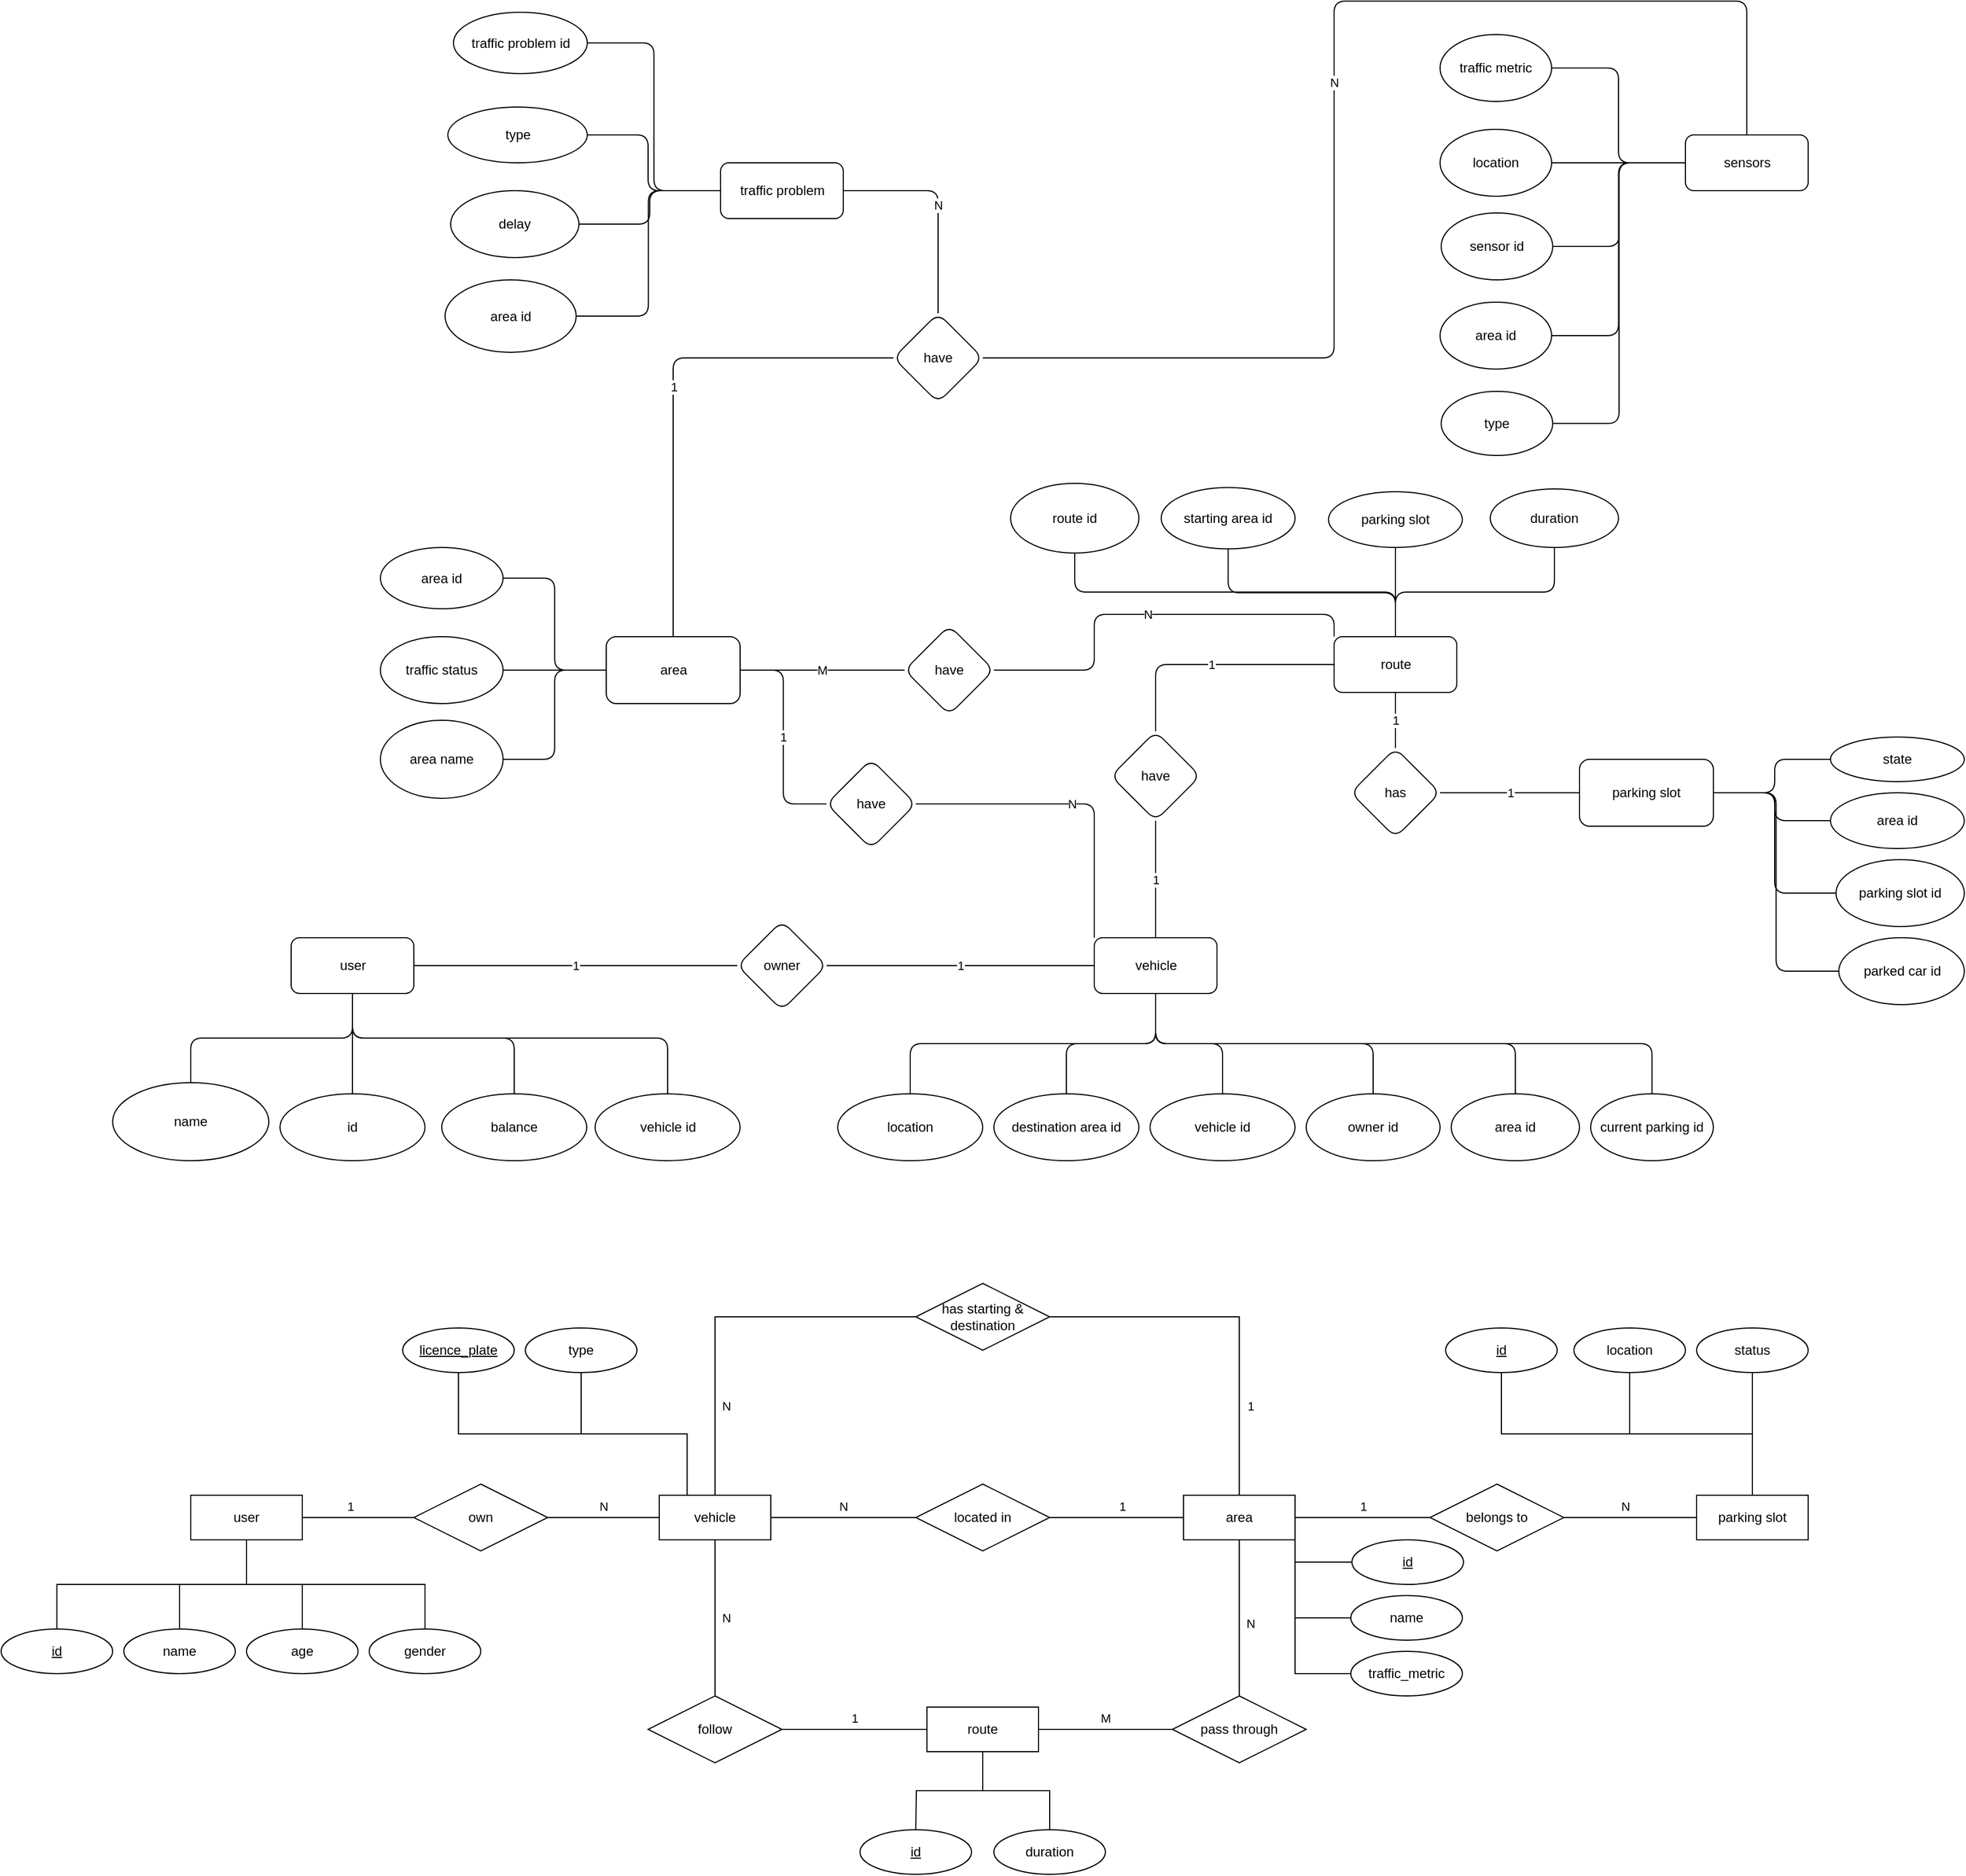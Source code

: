 <mxfile version="15.4.0" type="device" pages="3"><diagram id="EgIdjy2ogUAofcRBqoy_" name="Page-1"><mxGraphModel dx="2400" dy="2069" grid="1" gridSize="10" guides="1" tooltips="1" connect="1" arrows="1" fold="1" page="1" pageScale="1" pageWidth="850" pageHeight="1100" math="0" shadow="0"><root><mxCell id="0"/><mxCell id="1" parent="0"/><mxCell id="o5FpQ8OpNTjoh3kNgEdZ-135" value="1" style="edgeStyle=orthogonalEdgeStyle;orthogonalLoop=1;jettySize=auto;html=1;exitX=0;exitY=0.5;exitDx=0;exitDy=0;entryX=0.5;entryY=0;entryDx=0;entryDy=0;endArrow=none;endFill=0;sketch=0;" parent="1" source="o5FpQ8OpNTjoh3kNgEdZ-61" target="o5FpQ8OpNTjoh3kNgEdZ-134" edge="1"><mxGeometry relative="1" as="geometry"/></mxCell><mxCell id="o5FpQ8OpNTjoh3kNgEdZ-147" value="1" style="edgeStyle=orthogonalEdgeStyle;orthogonalLoop=1;jettySize=auto;html=1;exitX=0.5;exitY=1;exitDx=0;exitDy=0;entryX=0.5;entryY=0;entryDx=0;entryDy=0;endArrow=none;endFill=0;sketch=0;" parent="1" source="o5FpQ8OpNTjoh3kNgEdZ-61" target="o5FpQ8OpNTjoh3kNgEdZ-146" edge="1"><mxGeometry relative="1" as="geometry"/></mxCell><mxCell id="YwYeEJLh7sOdKvmDWvko-27" value="N" style="edgeStyle=orthogonalEdgeStyle;rounded=1;orthogonalLoop=1;jettySize=auto;html=1;exitX=0;exitY=0;exitDx=0;exitDy=0;entryX=1;entryY=0.5;entryDx=0;entryDy=0;endArrow=none;endFill=0;strokeColor=default;" parent="1" source="o5FpQ8OpNTjoh3kNgEdZ-61" target="YwYeEJLh7sOdKvmDWvko-26" edge="1"><mxGeometry relative="1" as="geometry"><Array as="points"><mxPoint x="1095" y="-130"/><mxPoint x="880" y="-130"/><mxPoint x="880" y="-80"/></Array></mxGeometry></mxCell><mxCell id="o5FpQ8OpNTjoh3kNgEdZ-61" value="route" style="html=1;sketch=0;rounded=1;" parent="1" vertex="1"><mxGeometry x="1095" y="-110" width="110" height="50" as="geometry"/></mxCell><mxCell id="YwYeEJLh7sOdKvmDWvko-11" style="edgeStyle=orthogonalEdgeStyle;rounded=1;orthogonalLoop=1;jettySize=auto;html=1;exitX=0.5;exitY=1;exitDx=0;exitDy=0;entryX=0.5;entryY=0;entryDx=0;entryDy=0;endArrow=none;endFill=0;strokeColor=default;" parent="1" source="o5FpQ8OpNTjoh3kNgEdZ-62" target="YwYeEJLh7sOdKvmDWvko-7" edge="1"><mxGeometry relative="1" as="geometry"/></mxCell><mxCell id="YwYeEJLh7sOdKvmDWvko-23" value="N" style="edgeStyle=orthogonalEdgeStyle;rounded=1;orthogonalLoop=1;jettySize=auto;html=1;exitX=0;exitY=0;exitDx=0;exitDy=0;entryX=1;entryY=0.5;entryDx=0;entryDy=0;endArrow=none;endFill=0;strokeColor=default;" parent="1" source="o5FpQ8OpNTjoh3kNgEdZ-62" target="YwYeEJLh7sOdKvmDWvko-22" edge="1"><mxGeometry relative="1" as="geometry"/></mxCell><mxCell id="YwYeEJLh7sOdKvmDWvko-31" style="edgeStyle=orthogonalEdgeStyle;rounded=1;orthogonalLoop=1;jettySize=auto;html=1;exitX=0.5;exitY=1;exitDx=0;exitDy=0;entryX=0.5;entryY=0;entryDx=0;entryDy=0;endArrow=none;endFill=0;strokeColor=default;" parent="1" source="o5FpQ8OpNTjoh3kNgEdZ-62" target="YwYeEJLh7sOdKvmDWvko-30" edge="1"><mxGeometry relative="1" as="geometry"/></mxCell><mxCell id="o5FpQ8OpNTjoh3kNgEdZ-62" value="vehicle" style="html=1;sketch=0;rounded=1;" parent="1" vertex="1"><mxGeometry x="880" y="160" width="110" height="50" as="geometry"/></mxCell><mxCell id="o5FpQ8OpNTjoh3kNgEdZ-63" value="user" style="html=1;sketch=0;rounded=1;" parent="1" vertex="1"><mxGeometry x="160" y="160" width="110" height="50" as="geometry"/></mxCell><mxCell id="o5FpQ8OpNTjoh3kNgEdZ-65" value="sensors" style="html=1;sketch=0;rounded=1;" parent="1" vertex="1"><mxGeometry x="1410" y="-560" width="110" height="50" as="geometry"/></mxCell><mxCell id="YwYeEJLh7sOdKvmDWvko-41" value="N" style="edgeStyle=orthogonalEdgeStyle;rounded=1;orthogonalLoop=1;jettySize=auto;html=1;exitX=1;exitY=0.5;exitDx=0;exitDy=0;entryX=0.5;entryY=0;entryDx=0;entryDy=0;endArrow=none;endFill=0;strokeColor=default;" parent="1" source="o5FpQ8OpNTjoh3kNgEdZ-66" target="YwYeEJLh7sOdKvmDWvko-36" edge="1"><mxGeometry relative="1" as="geometry"><Array as="points"><mxPoint x="740" y="-510"/></Array></mxGeometry></mxCell><mxCell id="o5FpQ8OpNTjoh3kNgEdZ-66" value="traffic problem" style="html=1;sketch=0;rounded=1;" parent="1" vertex="1"><mxGeometry x="545" y="-535" width="110" height="50" as="geometry"/></mxCell><mxCell id="o5FpQ8OpNTjoh3kNgEdZ-125" style="edgeStyle=orthogonalEdgeStyle;orthogonalLoop=1;jettySize=auto;html=1;exitX=0.5;exitY=0;exitDx=0;exitDy=0;entryX=0.5;entryY=1;entryDx=0;entryDy=0;endArrow=none;endFill=0;sketch=0;" parent="1" source="o5FpQ8OpNTjoh3kNgEdZ-67" target="o5FpQ8OpNTjoh3kNgEdZ-63" edge="1"><mxGeometry relative="1" as="geometry"/></mxCell><mxCell id="o5FpQ8OpNTjoh3kNgEdZ-67" value="id" style="ellipse;whiteSpace=wrap;html=1;sketch=0;rounded=1;" parent="1" vertex="1"><mxGeometry x="150" y="300" width="130" height="60" as="geometry"/></mxCell><mxCell id="o5FpQ8OpNTjoh3kNgEdZ-122" style="edgeStyle=orthogonalEdgeStyle;orthogonalLoop=1;jettySize=auto;html=1;exitX=0.5;exitY=0;exitDx=0;exitDy=0;entryX=0.5;entryY=1;entryDx=0;entryDy=0;endArrow=none;endFill=0;sketch=0;" parent="1" source="o5FpQ8OpNTjoh3kNgEdZ-69" target="o5FpQ8OpNTjoh3kNgEdZ-63" edge="1"><mxGeometry relative="1" as="geometry"/></mxCell><mxCell id="o5FpQ8OpNTjoh3kNgEdZ-69" value="name" style="ellipse;whiteSpace=wrap;html=1;sketch=0;rounded=1;" parent="1" vertex="1"><mxGeometry y="290" width="140" height="70" as="geometry"/></mxCell><mxCell id="o5FpQ8OpNTjoh3kNgEdZ-126" style="edgeStyle=orthogonalEdgeStyle;orthogonalLoop=1;jettySize=auto;html=1;exitX=0.5;exitY=0;exitDx=0;exitDy=0;endArrow=none;endFill=0;sketch=0;" parent="1" source="o5FpQ8OpNTjoh3kNgEdZ-85" target="o5FpQ8OpNTjoh3kNgEdZ-63" edge="1"><mxGeometry relative="1" as="geometry"><Array as="points"><mxPoint x="360" y="250"/><mxPoint x="215" y="250"/></Array></mxGeometry></mxCell><mxCell id="o5FpQ8OpNTjoh3kNgEdZ-85" value="balance" style="ellipse;whiteSpace=wrap;html=1;sketch=0;rounded=1;" parent="1" vertex="1"><mxGeometry x="295" y="300" width="130" height="60" as="geometry"/></mxCell><mxCell id="o5FpQ8OpNTjoh3kNgEdZ-127" style="edgeStyle=orthogonalEdgeStyle;orthogonalLoop=1;jettySize=auto;html=1;exitX=0.5;exitY=0;exitDx=0;exitDy=0;entryX=0.5;entryY=1;entryDx=0;entryDy=0;endArrow=none;endFill=0;sketch=0;" parent="1" source="o5FpQ8OpNTjoh3kNgEdZ-88" target="o5FpQ8OpNTjoh3kNgEdZ-63" edge="1"><mxGeometry relative="1" as="geometry"><Array as="points"><mxPoint x="498" y="250"/><mxPoint x="215" y="250"/></Array></mxGeometry></mxCell><mxCell id="o5FpQ8OpNTjoh3kNgEdZ-88" value="vehicle id" style="ellipse;whiteSpace=wrap;html=1;sketch=0;rounded=1;" parent="1" vertex="1"><mxGeometry x="432.5" y="300" width="130" height="60" as="geometry"/></mxCell><mxCell id="o5FpQ8OpNTjoh3kNgEdZ-132" style="edgeStyle=orthogonalEdgeStyle;orthogonalLoop=1;jettySize=auto;html=1;exitX=0.5;exitY=0;exitDx=0;exitDy=0;entryX=0.5;entryY=1;entryDx=0;entryDy=0;endArrow=none;endFill=0;sketch=0;" parent="1" source="o5FpQ8OpNTjoh3kNgEdZ-90" target="o5FpQ8OpNTjoh3kNgEdZ-62" edge="1"><mxGeometry relative="1" as="geometry"/></mxCell><mxCell id="o5FpQ8OpNTjoh3kNgEdZ-90" value="location" style="ellipse;whiteSpace=wrap;html=1;sketch=0;rounded=1;" parent="1" vertex="1"><mxGeometry x="650" y="300" width="130" height="60" as="geometry"/></mxCell><mxCell id="o5FpQ8OpNTjoh3kNgEdZ-133" style="edgeStyle=orthogonalEdgeStyle;orthogonalLoop=1;jettySize=auto;html=1;exitX=0.5;exitY=0;exitDx=0;exitDy=0;entryX=0.5;entryY=1;entryDx=0;entryDy=0;endArrow=none;endFill=0;sketch=0;" parent="1" source="o5FpQ8OpNTjoh3kNgEdZ-93" target="o5FpQ8OpNTjoh3kNgEdZ-62" edge="1"><mxGeometry relative="1" as="geometry"/></mxCell><mxCell id="o5FpQ8OpNTjoh3kNgEdZ-93" value="destination area id" style="ellipse;whiteSpace=wrap;html=1;sketch=0;rounded=1;" parent="1" vertex="1"><mxGeometry x="790" y="300" width="130" height="60" as="geometry"/></mxCell><mxCell id="o5FpQ8OpNTjoh3kNgEdZ-102" value="1" style="edgeStyle=orthogonalEdgeStyle;orthogonalLoop=1;jettySize=auto;html=1;exitX=1;exitY=0.5;exitDx=0;exitDy=0;entryX=0;entryY=0.5;entryDx=0;entryDy=0;endArrow=none;endFill=0;sketch=0;" parent="1" source="o5FpQ8OpNTjoh3kNgEdZ-99" target="o5FpQ8OpNTjoh3kNgEdZ-62" edge="1"><mxGeometry relative="1" as="geometry"/></mxCell><mxCell id="o5FpQ8OpNTjoh3kNgEdZ-103" value="1" style="edgeStyle=orthogonalEdgeStyle;orthogonalLoop=1;jettySize=auto;html=1;exitX=0;exitY=0.5;exitDx=0;exitDy=0;entryX=1;entryY=0.5;entryDx=0;entryDy=0;endArrow=none;endFill=0;sketch=0;" parent="1" source="o5FpQ8OpNTjoh3kNgEdZ-99" target="o5FpQ8OpNTjoh3kNgEdZ-63" edge="1"><mxGeometry relative="1" as="geometry"/></mxCell><mxCell id="o5FpQ8OpNTjoh3kNgEdZ-99" value="owner" style="rhombus;whiteSpace=wrap;html=1;sketch=0;rounded=1;" parent="1" vertex="1"><mxGeometry x="560" y="145" width="80" height="80" as="geometry"/></mxCell><mxCell id="o5FpQ8OpNTjoh3kNgEdZ-130" style="edgeStyle=orthogonalEdgeStyle;orthogonalLoop=1;jettySize=auto;html=1;exitX=0.5;exitY=0;exitDx=0;exitDy=0;endArrow=none;endFill=0;sketch=0;" parent="1" source="o5FpQ8OpNTjoh3kNgEdZ-118" target="o5FpQ8OpNTjoh3kNgEdZ-62" edge="1"><mxGeometry relative="1" as="geometry"/></mxCell><mxCell id="o5FpQ8OpNTjoh3kNgEdZ-118" value="vehicle id" style="ellipse;whiteSpace=wrap;html=1;sketch=0;rounded=1;" parent="1" vertex="1"><mxGeometry x="930" y="300" width="130" height="60" as="geometry"/></mxCell><mxCell id="o5FpQ8OpNTjoh3kNgEdZ-131" style="edgeStyle=orthogonalEdgeStyle;orthogonalLoop=1;jettySize=auto;html=1;exitX=0.5;exitY=0;exitDx=0;exitDy=0;entryX=0.5;entryY=1;entryDx=0;entryDy=0;endArrow=none;endFill=0;sketch=0;" parent="1" source="o5FpQ8OpNTjoh3kNgEdZ-119" target="o5FpQ8OpNTjoh3kNgEdZ-62" edge="1"><mxGeometry relative="1" as="geometry"/></mxCell><mxCell id="o5FpQ8OpNTjoh3kNgEdZ-119" value="owner id" style="ellipse;whiteSpace=wrap;html=1;sketch=0;rounded=1;" parent="1" vertex="1"><mxGeometry x="1070" y="300" width="120" height="60" as="geometry"/></mxCell><mxCell id="o5FpQ8OpNTjoh3kNgEdZ-137" value="1" style="edgeStyle=orthogonalEdgeStyle;orthogonalLoop=1;jettySize=auto;html=1;exitX=0.5;exitY=1;exitDx=0;exitDy=0;entryX=0.5;entryY=0;entryDx=0;entryDy=0;endArrow=none;endFill=0;sketch=0;" parent="1" source="o5FpQ8OpNTjoh3kNgEdZ-134" target="o5FpQ8OpNTjoh3kNgEdZ-62" edge="1"><mxGeometry relative="1" as="geometry"/></mxCell><mxCell id="o5FpQ8OpNTjoh3kNgEdZ-134" value="have" style="rhombus;whiteSpace=wrap;html=1;sketch=0;rounded=1;" parent="1" vertex="1"><mxGeometry x="895" y="-25" width="80" height="80" as="geometry"/></mxCell><mxCell id="o5FpQ8OpNTjoh3kNgEdZ-139" style="edgeStyle=orthogonalEdgeStyle;orthogonalLoop=1;jettySize=auto;html=1;exitX=0.5;exitY=1;exitDx=0;exitDy=0;entryX=0.5;entryY=0;entryDx=0;entryDy=0;endArrow=none;endFill=0;sketch=0;" parent="1" source="o5FpQ8OpNTjoh3kNgEdZ-138" target="o5FpQ8OpNTjoh3kNgEdZ-61" edge="1"><mxGeometry relative="1" as="geometry"/></mxCell><mxCell id="o5FpQ8OpNTjoh3kNgEdZ-138" value="parking slot" style="ellipse;whiteSpace=wrap;html=1;sketch=0;rounded=1;" parent="1" vertex="1"><mxGeometry x="1090" y="-240" width="120" height="50" as="geometry"/></mxCell><mxCell id="o5FpQ8OpNTjoh3kNgEdZ-143" style="edgeStyle=orthogonalEdgeStyle;orthogonalLoop=1;jettySize=auto;html=1;exitX=0.5;exitY=1;exitDx=0;exitDy=0;entryX=0.5;entryY=0;entryDx=0;entryDy=0;endArrow=none;endFill=0;sketch=0;" parent="1" source="o5FpQ8OpNTjoh3kNgEdZ-140" target="o5FpQ8OpNTjoh3kNgEdZ-61" edge="1"><mxGeometry relative="1" as="geometry"/></mxCell><mxCell id="o5FpQ8OpNTjoh3kNgEdZ-140" value="duration" style="ellipse;whiteSpace=wrap;html=1;sketch=0;rounded=1;" parent="1" vertex="1"><mxGeometry x="1235" y="-242.5" width="115" height="52.5" as="geometry"/></mxCell><mxCell id="o5FpQ8OpNTjoh3kNgEdZ-142" style="edgeStyle=orthogonalEdgeStyle;orthogonalLoop=1;jettySize=auto;html=1;exitX=0.5;exitY=1;exitDx=0;exitDy=0;entryX=0.5;entryY=0;entryDx=0;entryDy=0;endArrow=none;endFill=0;sketch=0;" parent="1" source="o5FpQ8OpNTjoh3kNgEdZ-141" target="o5FpQ8OpNTjoh3kNgEdZ-61" edge="1"><mxGeometry relative="1" as="geometry"/></mxCell><mxCell id="o5FpQ8OpNTjoh3kNgEdZ-141" value="starting area id" style="ellipse;whiteSpace=wrap;html=1;sketch=0;rounded=1;" parent="1" vertex="1"><mxGeometry x="940" y="-243.75" width="120" height="55" as="geometry"/></mxCell><mxCell id="o5FpQ8OpNTjoh3kNgEdZ-154" style="edgeStyle=orthogonalEdgeStyle;orthogonalLoop=1;jettySize=auto;html=1;exitX=1;exitY=0.5;exitDx=0;exitDy=0;entryX=0;entryY=0.5;entryDx=0;entryDy=0;endArrow=none;endFill=0;sketch=0;" parent="1" source="o5FpQ8OpNTjoh3kNgEdZ-144" target="o5FpQ8OpNTjoh3kNgEdZ-152" edge="1"><mxGeometry relative="1" as="geometry"><Array as="points"><mxPoint x="1490" y="30"/><mxPoint x="1490" y="120"/></Array></mxGeometry></mxCell><mxCell id="o5FpQ8OpNTjoh3kNgEdZ-144" value="parking slot" style="whiteSpace=wrap;html=1;sketch=0;rounded=1;" parent="1" vertex="1"><mxGeometry x="1315" width="120" height="60" as="geometry"/></mxCell><mxCell id="o5FpQ8OpNTjoh3kNgEdZ-148" value="1" style="edgeStyle=orthogonalEdgeStyle;orthogonalLoop=1;jettySize=auto;html=1;exitX=1;exitY=0.5;exitDx=0;exitDy=0;entryX=0;entryY=0.5;entryDx=0;entryDy=0;endArrow=none;endFill=0;sketch=0;" parent="1" source="o5FpQ8OpNTjoh3kNgEdZ-146" target="o5FpQ8OpNTjoh3kNgEdZ-144" edge="1"><mxGeometry relative="1" as="geometry"/></mxCell><mxCell id="o5FpQ8OpNTjoh3kNgEdZ-146" value="has" style="rhombus;whiteSpace=wrap;html=1;sketch=0;rounded=1;" parent="1" vertex="1"><mxGeometry x="1110" y="-10" width="80" height="80" as="geometry"/></mxCell><mxCell id="o5FpQ8OpNTjoh3kNgEdZ-150" style="edgeStyle=orthogonalEdgeStyle;orthogonalLoop=1;jettySize=auto;html=1;exitX=0;exitY=0.5;exitDx=0;exitDy=0;entryX=1;entryY=0.5;entryDx=0;entryDy=0;endArrow=none;endFill=0;sketch=0;" parent="1" source="o5FpQ8OpNTjoh3kNgEdZ-149" target="o5FpQ8OpNTjoh3kNgEdZ-144" edge="1"><mxGeometry relative="1" as="geometry"><Array as="points"><mxPoint x="1490"/><mxPoint x="1490" y="30"/></Array></mxGeometry></mxCell><mxCell id="o5FpQ8OpNTjoh3kNgEdZ-149" value="state" style="ellipse;whiteSpace=wrap;html=1;sketch=0;rounded=1;" parent="1" vertex="1"><mxGeometry x="1540" y="-20" width="120" height="40" as="geometry"/></mxCell><mxCell id="o5FpQ8OpNTjoh3kNgEdZ-155" style="edgeStyle=orthogonalEdgeStyle;orthogonalLoop=1;jettySize=auto;html=1;exitX=0;exitY=0.5;exitDx=0;exitDy=0;entryX=1;entryY=0.5;entryDx=0;entryDy=0;endArrow=none;endFill=0;sketch=0;" parent="1" source="o5FpQ8OpNTjoh3kNgEdZ-151" target="o5FpQ8OpNTjoh3kNgEdZ-144" edge="1"><mxGeometry relative="1" as="geometry"><Array as="points"><mxPoint x="1490" y="55"/><mxPoint x="1490" y="30"/></Array></mxGeometry></mxCell><mxCell id="o5FpQ8OpNTjoh3kNgEdZ-151" value="area id" style="ellipse;whiteSpace=wrap;html=1;sketch=0;rounded=1;" parent="1" vertex="1"><mxGeometry x="1540" y="30" width="120" height="50" as="geometry"/></mxCell><mxCell id="o5FpQ8OpNTjoh3kNgEdZ-152" value="parking slot id" style="ellipse;whiteSpace=wrap;html=1;sketch=0;rounded=1;" parent="1" vertex="1"><mxGeometry x="1545" y="90" width="115" height="60" as="geometry"/></mxCell><mxCell id="o5FpQ8OpNTjoh3kNgEdZ-157" style="edgeStyle=orthogonalEdgeStyle;orthogonalLoop=1;jettySize=auto;html=1;exitX=0.5;exitY=1;exitDx=0;exitDy=0;entryX=0.5;entryY=0;entryDx=0;entryDy=0;endArrow=none;endFill=0;sketch=0;" parent="1" source="o5FpQ8OpNTjoh3kNgEdZ-156" target="o5FpQ8OpNTjoh3kNgEdZ-61" edge="1"><mxGeometry relative="1" as="geometry"><Array as="points"><mxPoint x="862" y="-150"/><mxPoint x="1150" y="-150"/></Array></mxGeometry></mxCell><mxCell id="o5FpQ8OpNTjoh3kNgEdZ-156" value="route id" style="ellipse;whiteSpace=wrap;html=1;sketch=0;rounded=1;" parent="1" vertex="1"><mxGeometry x="805" y="-247.5" width="115" height="62.5" as="geometry"/></mxCell><mxCell id="o5FpQ8OpNTjoh3kNgEdZ-170" style="edgeStyle=orthogonalEdgeStyle;curved=0;rounded=1;sketch=0;orthogonalLoop=1;jettySize=auto;html=1;exitX=1;exitY=0.5;exitDx=0;exitDy=0;entryX=0;entryY=0.5;entryDx=0;entryDy=0;endArrow=none;endFill=0;" parent="1" source="o5FpQ8OpNTjoh3kNgEdZ-164" target="o5FpQ8OpNTjoh3kNgEdZ-65" edge="1"><mxGeometry relative="1" as="geometry"/></mxCell><mxCell id="o5FpQ8OpNTjoh3kNgEdZ-164" value="sensor id" style="ellipse;whiteSpace=wrap;html=1;rounded=0;sketch=0;" parent="1" vertex="1"><mxGeometry x="1191" y="-490" width="100" height="60" as="geometry"/></mxCell><mxCell id="o5FpQ8OpNTjoh3kNgEdZ-169" style="edgeStyle=orthogonalEdgeStyle;curved=0;rounded=1;sketch=0;orthogonalLoop=1;jettySize=auto;html=1;exitX=1;exitY=0.5;exitDx=0;exitDy=0;endArrow=none;endFill=0;" parent="1" source="o5FpQ8OpNTjoh3kNgEdZ-165" target="o5FpQ8OpNTjoh3kNgEdZ-65" edge="1"><mxGeometry relative="1" as="geometry"/></mxCell><mxCell id="o5FpQ8OpNTjoh3kNgEdZ-165" value="location" style="ellipse;whiteSpace=wrap;html=1;rounded=0;sketch=0;" parent="1" vertex="1"><mxGeometry x="1190" y="-565" width="100" height="60" as="geometry"/></mxCell><mxCell id="o5FpQ8OpNTjoh3kNgEdZ-168" style="edgeStyle=orthogonalEdgeStyle;curved=0;rounded=1;sketch=0;orthogonalLoop=1;jettySize=auto;html=1;exitX=1;exitY=0.5;exitDx=0;exitDy=0;entryX=0;entryY=0.5;entryDx=0;entryDy=0;endArrow=none;endFill=0;" parent="1" source="o5FpQ8OpNTjoh3kNgEdZ-166" target="o5FpQ8OpNTjoh3kNgEdZ-65" edge="1"><mxGeometry relative="1" as="geometry"/></mxCell><mxCell id="o5FpQ8OpNTjoh3kNgEdZ-166" value="traffic metric" style="ellipse;whiteSpace=wrap;html=1;rounded=0;sketch=0;" parent="1" vertex="1"><mxGeometry x="1190" y="-650" width="100" height="60" as="geometry"/></mxCell><mxCell id="QDTeRA0EXtx7uWVdcUzn-1" style="edgeStyle=orthogonalEdgeStyle;rounded=1;orthogonalLoop=1;jettySize=auto;html=1;exitX=1;exitY=0.5;exitDx=0;exitDy=0;endArrow=none;endFill=0;strokeColor=default;entryX=0;entryY=0.5;entryDx=0;entryDy=0;" parent="1" source="o5FpQ8OpNTjoh3kNgEdZ-184" target="o5FpQ8OpNTjoh3kNgEdZ-66" edge="1"><mxGeometry relative="1" as="geometry"/></mxCell><mxCell id="o5FpQ8OpNTjoh3kNgEdZ-184" value="traffic problem id" style="ellipse;whiteSpace=wrap;html=1;rounded=0;sketch=0;" parent="1" vertex="1"><mxGeometry x="305.5" y="-670" width="120" height="55" as="geometry"/></mxCell><mxCell id="QDTeRA0EXtx7uWVdcUzn-3" style="edgeStyle=orthogonalEdgeStyle;rounded=1;orthogonalLoop=1;jettySize=auto;html=1;exitX=1;exitY=0.5;exitDx=0;exitDy=0;endArrow=none;endFill=0;strokeColor=default;" parent="1" source="o5FpQ8OpNTjoh3kNgEdZ-186" target="o5FpQ8OpNTjoh3kNgEdZ-66" edge="1"><mxGeometry relative="1" as="geometry"><mxPoint x="550" y="-510" as="targetPoint"/></mxGeometry></mxCell><mxCell id="o5FpQ8OpNTjoh3kNgEdZ-186" value="delay" style="ellipse;whiteSpace=wrap;html=1;rounded=0;sketch=0;" parent="1" vertex="1"><mxGeometry x="303" y="-510" width="115" height="60" as="geometry"/></mxCell><mxCell id="QDTeRA0EXtx7uWVdcUzn-2" style="edgeStyle=orthogonalEdgeStyle;rounded=1;orthogonalLoop=1;jettySize=auto;html=1;exitX=1;exitY=0.5;exitDx=0;exitDy=0;endArrow=none;endFill=0;strokeColor=default;" parent="1" source="o5FpQ8OpNTjoh3kNgEdZ-187" target="o5FpQ8OpNTjoh3kNgEdZ-66" edge="1"><mxGeometry relative="1" as="geometry"><mxPoint x="540" y="-510.0" as="targetPoint"/><Array as="points"><mxPoint x="480" y="-560"/><mxPoint x="480" y="-510"/></Array></mxGeometry></mxCell><mxCell id="o5FpQ8OpNTjoh3kNgEdZ-187" value="type" style="ellipse;whiteSpace=wrap;html=1;rounded=0;sketch=0;" parent="1" vertex="1"><mxGeometry x="300.5" y="-585" width="125" height="50" as="geometry"/></mxCell><mxCell id="YwYeEJLh7sOdKvmDWvko-13" style="edgeStyle=orthogonalEdgeStyle;rounded=1;orthogonalLoop=1;jettySize=auto;html=1;exitX=0;exitY=0.5;exitDx=0;exitDy=0;entryX=1;entryY=0.5;entryDx=0;entryDy=0;endArrow=none;endFill=0;strokeColor=default;" parent="1" source="YwYeEJLh7sOdKvmDWvko-3" target="YwYeEJLh7sOdKvmDWvko-12" edge="1"><mxGeometry relative="1" as="geometry"/></mxCell><mxCell id="YwYeEJLh7sOdKvmDWvko-24" value="1" style="edgeStyle=orthogonalEdgeStyle;rounded=1;orthogonalLoop=1;jettySize=auto;html=1;exitX=1;exitY=0.5;exitDx=0;exitDy=0;entryX=0;entryY=0.5;entryDx=0;entryDy=0;endArrow=none;endFill=0;strokeColor=default;" parent="1" source="YwYeEJLh7sOdKvmDWvko-3" target="YwYeEJLh7sOdKvmDWvko-22" edge="1"><mxGeometry relative="1" as="geometry"/></mxCell><mxCell id="YwYeEJLh7sOdKvmDWvko-37" value="1" style="edgeStyle=orthogonalEdgeStyle;rounded=1;orthogonalLoop=1;jettySize=auto;html=1;exitX=0.5;exitY=0;exitDx=0;exitDy=0;entryX=0;entryY=0.5;entryDx=0;entryDy=0;endArrow=none;endFill=0;strokeColor=default;" parent="1" source="YwYeEJLh7sOdKvmDWvko-3" target="YwYeEJLh7sOdKvmDWvko-36" edge="1"><mxGeometry relative="1" as="geometry"/></mxCell><mxCell id="YwYeEJLh7sOdKvmDWvko-3" value="area" style="rounded=1;whiteSpace=wrap;html=1;" parent="1" vertex="1"><mxGeometry x="442.5" y="-110" width="120" height="60" as="geometry"/></mxCell><mxCell id="YwYeEJLh7sOdKvmDWvko-7" value="area id" style="ellipse;whiteSpace=wrap;html=1;" parent="1" vertex="1"><mxGeometry x="1200" y="300" width="115" height="60" as="geometry"/></mxCell><mxCell id="YwYeEJLh7sOdKvmDWvko-12" value="area id" style="ellipse;whiteSpace=wrap;html=1;" parent="1" vertex="1"><mxGeometry x="240" y="-190" width="110" height="55" as="geometry"/></mxCell><mxCell id="YwYeEJLh7sOdKvmDWvko-15" style="edgeStyle=orthogonalEdgeStyle;rounded=1;orthogonalLoop=1;jettySize=auto;html=1;exitX=1;exitY=0.5;exitDx=0;exitDy=0;entryX=0;entryY=0.5;entryDx=0;entryDy=0;endArrow=none;endFill=0;strokeColor=default;" parent="1" source="YwYeEJLh7sOdKvmDWvko-14" target="YwYeEJLh7sOdKvmDWvko-3" edge="1"><mxGeometry relative="1" as="geometry"/></mxCell><mxCell id="YwYeEJLh7sOdKvmDWvko-14" value="traffic status" style="ellipse;whiteSpace=wrap;html=1;" parent="1" vertex="1"><mxGeometry x="240" y="-110" width="110" height="60" as="geometry"/></mxCell><mxCell id="YwYeEJLh7sOdKvmDWvko-17" style="edgeStyle=orthogonalEdgeStyle;rounded=1;orthogonalLoop=1;jettySize=auto;html=1;exitX=1;exitY=0.5;exitDx=0;exitDy=0;entryX=0;entryY=0.5;entryDx=0;entryDy=0;endArrow=none;endFill=0;strokeColor=default;" parent="1" source="YwYeEJLh7sOdKvmDWvko-16" target="o5FpQ8OpNTjoh3kNgEdZ-65" edge="1"><mxGeometry relative="1" as="geometry"/></mxCell><mxCell id="YwYeEJLh7sOdKvmDWvko-16" value="area id" style="ellipse;whiteSpace=wrap;html=1;" parent="1" vertex="1"><mxGeometry x="1190" y="-410" width="100" height="60" as="geometry"/></mxCell><mxCell id="QDTeRA0EXtx7uWVdcUzn-4" style="edgeStyle=orthogonalEdgeStyle;rounded=1;orthogonalLoop=1;jettySize=auto;html=1;exitX=1;exitY=0.5;exitDx=0;exitDy=0;entryX=0;entryY=0.5;entryDx=0;entryDy=0;endArrow=none;endFill=0;strokeColor=default;" parent="1" source="YwYeEJLh7sOdKvmDWvko-20" target="o5FpQ8OpNTjoh3kNgEdZ-66" edge="1"><mxGeometry relative="1" as="geometry"/></mxCell><mxCell id="YwYeEJLh7sOdKvmDWvko-20" value="area id" style="ellipse;whiteSpace=wrap;html=1;" parent="1" vertex="1"><mxGeometry x="298" y="-430" width="117.5" height="65" as="geometry"/></mxCell><mxCell id="YwYeEJLh7sOdKvmDWvko-22" value="have" style="rhombus;whiteSpace=wrap;html=1;sketch=0;rounded=1;" parent="1" vertex="1"><mxGeometry x="640" width="80" height="80" as="geometry"/></mxCell><mxCell id="YwYeEJLh7sOdKvmDWvko-28" value="M" style="edgeStyle=orthogonalEdgeStyle;rounded=1;orthogonalLoop=1;jettySize=auto;html=1;exitX=0;exitY=0.5;exitDx=0;exitDy=0;entryX=1;entryY=0.5;entryDx=0;entryDy=0;endArrow=none;endFill=0;strokeColor=default;" parent="1" source="YwYeEJLh7sOdKvmDWvko-26" target="YwYeEJLh7sOdKvmDWvko-3" edge="1"><mxGeometry relative="1" as="geometry"/></mxCell><mxCell id="YwYeEJLh7sOdKvmDWvko-26" value="have" style="rhombus;whiteSpace=wrap;html=1;sketch=0;rounded=1;" parent="1" vertex="1"><mxGeometry x="710" y="-120" width="80" height="80" as="geometry"/></mxCell><mxCell id="YwYeEJLh7sOdKvmDWvko-30" value="current parking id" style="ellipse;whiteSpace=wrap;html=1;fillColor=default;" parent="1" vertex="1"><mxGeometry x="1325" y="300" width="110" height="60" as="geometry"/></mxCell><mxCell id="YwYeEJLh7sOdKvmDWvko-34" style="edgeStyle=orthogonalEdgeStyle;rounded=1;orthogonalLoop=1;jettySize=auto;html=1;exitX=0;exitY=0.5;exitDx=0;exitDy=0;entryX=1;entryY=0.5;entryDx=0;entryDy=0;endArrow=none;endFill=0;strokeColor=default;" parent="1" source="YwYeEJLh7sOdKvmDWvko-33" target="o5FpQ8OpNTjoh3kNgEdZ-144" edge="1"><mxGeometry relative="1" as="geometry"/></mxCell><mxCell id="YwYeEJLh7sOdKvmDWvko-33" value="parked car id" style="ellipse;whiteSpace=wrap;html=1;fillColor=default;" parent="1" vertex="1"><mxGeometry x="1547.5" y="160" width="112.5" height="60" as="geometry"/></mxCell><mxCell id="YwYeEJLh7sOdKvmDWvko-38" value="N" style="edgeStyle=orthogonalEdgeStyle;rounded=1;orthogonalLoop=1;jettySize=auto;html=1;entryX=0.5;entryY=0;entryDx=0;entryDy=0;endArrow=none;endFill=0;strokeColor=default;" parent="1" source="YwYeEJLh7sOdKvmDWvko-36" target="o5FpQ8OpNTjoh3kNgEdZ-65" edge="1"><mxGeometry relative="1" as="geometry"><Array as="points"><mxPoint x="1095" y="-360"/><mxPoint x="1095" y="-680"/><mxPoint x="1465" y="-680"/></Array></mxGeometry></mxCell><mxCell id="YwYeEJLh7sOdKvmDWvko-36" value="have" style="rhombus;whiteSpace=wrap;html=1;sketch=0;rounded=1;" parent="1" vertex="1"><mxGeometry x="700" y="-400" width="80" height="80" as="geometry"/></mxCell><mxCell id="YwYeEJLh7sOdKvmDWvko-43" style="edgeStyle=orthogonalEdgeStyle;rounded=1;orthogonalLoop=1;jettySize=auto;html=1;exitX=1;exitY=0.5;exitDx=0;exitDy=0;entryX=0;entryY=0.5;entryDx=0;entryDy=0;endArrow=none;endFill=0;strokeColor=default;" parent="1" source="YwYeEJLh7sOdKvmDWvko-42" target="YwYeEJLh7sOdKvmDWvko-3" edge="1"><mxGeometry relative="1" as="geometry"/></mxCell><mxCell id="YwYeEJLh7sOdKvmDWvko-42" value="area name" style="ellipse;whiteSpace=wrap;html=1;fillColor=default;" parent="1" vertex="1"><mxGeometry x="240" y="-35" width="110" height="70" as="geometry"/></mxCell><mxCell id="WApJleMkckdxVDspMQlW-2" style="edgeStyle=orthogonalEdgeStyle;rounded=1;orthogonalLoop=1;jettySize=auto;html=1;exitX=1;exitY=0.5;exitDx=0;exitDy=0;entryX=0;entryY=0.5;entryDx=0;entryDy=0;endArrow=none;endFill=0;strokeColor=default;" parent="1" source="WApJleMkckdxVDspMQlW-1" target="o5FpQ8OpNTjoh3kNgEdZ-65" edge="1"><mxGeometry relative="1" as="geometry"/></mxCell><mxCell id="WApJleMkckdxVDspMQlW-1" value="type" style="ellipse;whiteSpace=wrap;html=1;fillColor=default;" parent="1" vertex="1"><mxGeometry x="1191" y="-330" width="100" height="57.5" as="geometry"/></mxCell><mxCell id="XOldZaexniWkxb90fiiX-1" value="" style="group" parent="1" vertex="1" connectable="0"><mxGeometry x="-100" y="470" width="1620" height="530" as="geometry"/></mxCell><mxCell id="X-iFT4Kctb9SwHn9MBQm-55" value="user" style="whiteSpace=wrap;html=1;align=center;" parent="XOldZaexniWkxb90fiiX-1" vertex="1"><mxGeometry x="170" y="190" width="100" height="40" as="geometry"/></mxCell><mxCell id="X-iFT4Kctb9SwHn9MBQm-57" value="own" style="shape=rhombus;perimeter=rhombusPerimeter;whiteSpace=wrap;html=1;align=center;" parent="XOldZaexniWkxb90fiiX-1" vertex="1"><mxGeometry x="370" y="180" width="120" height="60" as="geometry"/></mxCell><mxCell id="X-iFT4Kctb9SwHn9MBQm-59" value="1" style="edgeStyle=orthogonalEdgeStyle;rounded=0;orthogonalLoop=1;jettySize=auto;html=1;exitX=1;exitY=0.5;exitDx=0;exitDy=0;entryX=0;entryY=0.5;entryDx=0;entryDy=0;endArrow=none;endFill=0;" parent="XOldZaexniWkxb90fiiX-1" source="X-iFT4Kctb9SwHn9MBQm-55" target="X-iFT4Kctb9SwHn9MBQm-57" edge="1"><mxGeometry x="-0.143" y="10" relative="1" as="geometry"><mxPoint as="offset"/></mxGeometry></mxCell><mxCell id="X-iFT4Kctb9SwHn9MBQm-2" value="belongs to" style="shape=rhombus;perimeter=rhombusPerimeter;whiteSpace=wrap;html=1;align=center;" parent="XOldZaexniWkxb90fiiX-1" vertex="1"><mxGeometry x="1281" y="180" width="120" height="60" as="geometry"/></mxCell><mxCell id="X-iFT4Kctb9SwHn9MBQm-9" value="1" style="edgeStyle=orthogonalEdgeStyle;rounded=0;orthogonalLoop=1;jettySize=auto;html=1;exitX=1;exitY=0.5;exitDx=0;exitDy=0;entryX=0;entryY=0.5;entryDx=0;entryDy=0;endArrow=none;endFill=0;" parent="XOldZaexniWkxb90fiiX-1" source="X-iFT4Kctb9SwHn9MBQm-3" target="X-iFT4Kctb9SwHn9MBQm-2" edge="1"><mxGeometry x="100" y="-470" as="geometry"><mxPoint y="-10" as="offset"/></mxGeometry></mxCell><mxCell id="X-iFT4Kctb9SwHn9MBQm-3" value="area" style="whiteSpace=wrap;html=1;align=center;" parent="XOldZaexniWkxb90fiiX-1" vertex="1"><mxGeometry x="1060" y="190" width="100" height="40" as="geometry"/></mxCell><mxCell id="X-iFT4Kctb9SwHn9MBQm-8" value="N" style="edgeStyle=orthogonalEdgeStyle;rounded=0;orthogonalLoop=1;jettySize=auto;html=1;exitX=0;exitY=0.5;exitDx=0;exitDy=0;entryX=1;entryY=0.5;entryDx=0;entryDy=0;endArrow=none;endFill=0;" parent="XOldZaexniWkxb90fiiX-1" source="X-iFT4Kctb9SwHn9MBQm-5" target="X-iFT4Kctb9SwHn9MBQm-2" edge="1"><mxGeometry x="100" y="-470" as="geometry"><mxPoint x="-5" y="-10" as="offset"/></mxGeometry></mxCell><mxCell id="X-iFT4Kctb9SwHn9MBQm-5" value="parking slot" style="whiteSpace=wrap;html=1;align=center;" parent="XOldZaexniWkxb90fiiX-1" vertex="1"><mxGeometry x="1520" y="190" width="100" height="40" as="geometry"/></mxCell><mxCell id="X-iFT4Kctb9SwHn9MBQm-6" value="vehicle" style="whiteSpace=wrap;html=1;align=center;" parent="XOldZaexniWkxb90fiiX-1" vertex="1"><mxGeometry x="590" y="190" width="100" height="40" as="geometry"/></mxCell><mxCell id="X-iFT4Kctb9SwHn9MBQm-60" value="N" style="edgeStyle=orthogonalEdgeStyle;rounded=0;orthogonalLoop=1;jettySize=auto;html=1;exitX=1;exitY=0.5;exitDx=0;exitDy=0;entryX=0;entryY=0.5;entryDx=0;entryDy=0;endArrow=none;endFill=0;" parent="XOldZaexniWkxb90fiiX-1" source="X-iFT4Kctb9SwHn9MBQm-57" target="X-iFT4Kctb9SwHn9MBQm-6" edge="1"><mxGeometry y="10" relative="1" as="geometry"><mxPoint as="offset"/></mxGeometry></mxCell><mxCell id="X-iFT4Kctb9SwHn9MBQm-69" style="edgeStyle=orthogonalEdgeStyle;rounded=0;orthogonalLoop=1;jettySize=auto;html=1;exitX=0.5;exitY=1;exitDx=0;exitDy=0;entryX=0.5;entryY=0;entryDx=0;entryDy=0;endArrow=none;endFill=0;" parent="XOldZaexniWkxb90fiiX-1" source="X-iFT4Kctb9SwHn9MBQm-7" edge="1"><mxGeometry relative="1" as="geometry"><mxPoint x="820" y="490" as="targetPoint"/></mxGeometry></mxCell><mxCell id="X-iFT4Kctb9SwHn9MBQm-7" value="route" style="whiteSpace=wrap;html=1;align=center;" parent="XOldZaexniWkxb90fiiX-1" vertex="1"><mxGeometry x="830" y="380" width="100" height="40" as="geometry"/></mxCell><mxCell id="X-iFT4Kctb9SwHn9MBQm-12" value="N" style="edgeStyle=orthogonalEdgeStyle;rounded=0;orthogonalLoop=1;jettySize=auto;html=1;exitX=0.5;exitY=0;exitDx=0;exitDy=0;entryX=0.5;entryY=1;entryDx=0;entryDy=0;endArrow=none;endFill=0;" parent="XOldZaexniWkxb90fiiX-1" source="X-iFT4Kctb9SwHn9MBQm-10" target="X-iFT4Kctb9SwHn9MBQm-3" edge="1"><mxGeometry x="100" y="-470" as="geometry"><mxPoint x="10" y="5" as="offset"/></mxGeometry></mxCell><mxCell id="X-iFT4Kctb9SwHn9MBQm-63" value="M" style="edgeStyle=orthogonalEdgeStyle;rounded=0;orthogonalLoop=1;jettySize=auto;html=1;exitX=0;exitY=0.5;exitDx=0;exitDy=0;entryX=1;entryY=0.5;entryDx=0;entryDy=0;endArrow=none;endFill=0;" parent="XOldZaexniWkxb90fiiX-1" source="X-iFT4Kctb9SwHn9MBQm-10" target="X-iFT4Kctb9SwHn9MBQm-7" edge="1"><mxGeometry y="-10" relative="1" as="geometry"><mxPoint as="offset"/></mxGeometry></mxCell><mxCell id="X-iFT4Kctb9SwHn9MBQm-10" value="pass through" style="shape=rhombus;perimeter=rhombusPerimeter;whiteSpace=wrap;html=1;align=center;" parent="XOldZaexniWkxb90fiiX-1" vertex="1"><mxGeometry x="1050" y="370" width="120" height="60" as="geometry"/></mxCell><mxCell id="X-iFT4Kctb9SwHn9MBQm-15" value="1" style="edgeStyle=orthogonalEdgeStyle;rounded=0;orthogonalLoop=1;jettySize=auto;html=1;exitX=1;exitY=0.5;exitDx=0;exitDy=0;entryX=0;entryY=0.5;entryDx=0;entryDy=0;endArrow=none;endFill=0;" parent="XOldZaexniWkxb90fiiX-1" source="X-iFT4Kctb9SwHn9MBQm-13" target="X-iFT4Kctb9SwHn9MBQm-3" edge="1"><mxGeometry x="100" y="-470" as="geometry"><mxPoint x="5" y="-10" as="offset"/></mxGeometry></mxCell><mxCell id="X-iFT4Kctb9SwHn9MBQm-13" value="located in" style="shape=rhombus;perimeter=rhombusPerimeter;whiteSpace=wrap;html=1;align=center;" parent="XOldZaexniWkxb90fiiX-1" vertex="1"><mxGeometry x="820" y="180" width="120" height="60" as="geometry"/></mxCell><mxCell id="X-iFT4Kctb9SwHn9MBQm-14" value="N" style="edgeStyle=orthogonalEdgeStyle;rounded=0;orthogonalLoop=1;jettySize=auto;html=1;exitX=1;exitY=0.5;exitDx=0;exitDy=0;entryX=0;entryY=0.5;entryDx=0;entryDy=0;endArrow=none;endFill=0;" parent="XOldZaexniWkxb90fiiX-1" source="X-iFT4Kctb9SwHn9MBQm-6" target="X-iFT4Kctb9SwHn9MBQm-13" edge="1"><mxGeometry x="100" y="-470" as="geometry"><mxPoint y="-10" as="offset"/></mxGeometry></mxCell><mxCell id="X-iFT4Kctb9SwHn9MBQm-18" value="1" style="edgeStyle=orthogonalEdgeStyle;rounded=0;orthogonalLoop=1;jettySize=auto;html=1;exitX=1;exitY=0.5;exitDx=0;exitDy=0;entryX=0;entryY=0.5;entryDx=0;entryDy=0;endArrow=none;endFill=0;" parent="XOldZaexniWkxb90fiiX-1" source="X-iFT4Kctb9SwHn9MBQm-16" target="X-iFT4Kctb9SwHn9MBQm-7" edge="1"><mxGeometry x="100" y="-470" as="geometry"><mxPoint y="-10" as="offset"/></mxGeometry></mxCell><mxCell id="X-iFT4Kctb9SwHn9MBQm-16" value="follow" style="shape=rhombus;perimeter=rhombusPerimeter;whiteSpace=wrap;html=1;align=center;" parent="XOldZaexniWkxb90fiiX-1" vertex="1"><mxGeometry x="580" y="370" width="120" height="60" as="geometry"/></mxCell><mxCell id="X-iFT4Kctb9SwHn9MBQm-17" value="Ν" style="edgeStyle=orthogonalEdgeStyle;rounded=0;orthogonalLoop=1;jettySize=auto;html=1;exitX=0.5;exitY=1;exitDx=0;exitDy=0;entryX=0.5;entryY=0;entryDx=0;entryDy=0;endArrow=none;endFill=0;" parent="XOldZaexniWkxb90fiiX-1" source="X-iFT4Kctb9SwHn9MBQm-6" target="X-iFT4Kctb9SwHn9MBQm-16" edge="1"><mxGeometry x="100" y="-470" as="geometry"><mxPoint x="10" as="offset"/></mxGeometry></mxCell><mxCell id="X-iFT4Kctb9SwHn9MBQm-68" value="" style="group" parent="XOldZaexniWkxb90fiiX-1" vertex="1" connectable="0"><mxGeometry x="770" y="490" width="220" height="40" as="geometry"/></mxCell><mxCell id="X-iFT4Kctb9SwHn9MBQm-64" value="duration" style="ellipse;whiteSpace=wrap;html=1;align=center;" parent="X-iFT4Kctb9SwHn9MBQm-68" vertex="1"><mxGeometry x="120" width="100" height="40" as="geometry"/></mxCell><mxCell id="X-iFT4Kctb9SwHn9MBQm-83" value="id" style="ellipse;whiteSpace=wrap;html=1;align=center;fontStyle=4;" parent="X-iFT4Kctb9SwHn9MBQm-68" vertex="1"><mxGeometry width="100" height="40" as="geometry"/></mxCell><mxCell id="X-iFT4Kctb9SwHn9MBQm-70" style="edgeStyle=orthogonalEdgeStyle;rounded=0;orthogonalLoop=1;jettySize=auto;html=1;exitX=0.5;exitY=1;exitDx=0;exitDy=0;entryX=0.5;entryY=0;entryDx=0;entryDy=0;endArrow=none;endFill=0;" parent="XOldZaexniWkxb90fiiX-1" source="X-iFT4Kctb9SwHn9MBQm-7" target="X-iFT4Kctb9SwHn9MBQm-64" edge="1"><mxGeometry relative="1" as="geometry"/></mxCell><mxCell id="X-iFT4Kctb9SwHn9MBQm-75" style="edgeStyle=orthogonalEdgeStyle;rounded=0;orthogonalLoop=1;jettySize=auto;html=1;exitX=1;exitY=0.5;exitDx=0;exitDy=0;entryX=0.5;entryY=0;entryDx=0;entryDy=0;endArrow=none;endFill=0;" parent="XOldZaexniWkxb90fiiX-1" source="X-iFT4Kctb9SwHn9MBQm-73" target="X-iFT4Kctb9SwHn9MBQm-3" edge="1"><mxGeometry relative="1" as="geometry"/></mxCell><mxCell id="X-iFT4Kctb9SwHn9MBQm-80" value="1" style="edgeLabel;html=1;align=center;verticalAlign=middle;resizable=0;points=[];" parent="X-iFT4Kctb9SwHn9MBQm-75" vertex="1" connectable="0"><mxGeometry x="0.447" y="2" relative="1" as="geometry"><mxPoint x="8" y="11" as="offset"/></mxGeometry></mxCell><mxCell id="X-iFT4Kctb9SwHn9MBQm-73" value="has starting &amp;amp; destination" style="shape=rhombus;perimeter=rhombusPerimeter;whiteSpace=wrap;html=1;align=center;" parent="XOldZaexniWkxb90fiiX-1" vertex="1"><mxGeometry x="820" width="120" height="60" as="geometry"/></mxCell><mxCell id="X-iFT4Kctb9SwHn9MBQm-74" value="Ν" style="edgeStyle=orthogonalEdgeStyle;rounded=0;orthogonalLoop=1;jettySize=auto;html=1;exitX=0.5;exitY=0;exitDx=0;exitDy=0;entryX=0;entryY=0.5;entryDx=0;entryDy=0;endArrow=none;endFill=0;" parent="XOldZaexniWkxb90fiiX-1" source="X-iFT4Kctb9SwHn9MBQm-6" target="X-iFT4Kctb9SwHn9MBQm-73" edge="1"><mxGeometry x="-0.529" y="-10" relative="1" as="geometry"><mxPoint as="offset"/></mxGeometry></mxCell><mxCell id="X-iFT4Kctb9SwHn9MBQm-85" style="edgeStyle=orthogonalEdgeStyle;rounded=0;orthogonalLoop=1;jettySize=auto;html=1;exitX=0.5;exitY=1;exitDx=0;exitDy=0;entryX=0.25;entryY=0;entryDx=0;entryDy=0;endArrow=none;endFill=0;" parent="XOldZaexniWkxb90fiiX-1" source="X-iFT4Kctb9SwHn9MBQm-82" target="X-iFT4Kctb9SwHn9MBQm-6" edge="1"><mxGeometry relative="1" as="geometry"/></mxCell><mxCell id="X-iFT4Kctb9SwHn9MBQm-82" value="licence_plate" style="ellipse;whiteSpace=wrap;html=1;align=center;fontStyle=4;" parent="XOldZaexniWkxb90fiiX-1" vertex="1"><mxGeometry x="360" y="40" width="100" height="40" as="geometry"/></mxCell><mxCell id="X-iFT4Kctb9SwHn9MBQm-86" style="edgeStyle=orthogonalEdgeStyle;rounded=0;orthogonalLoop=1;jettySize=auto;html=1;exitX=0.5;exitY=1;exitDx=0;exitDy=0;entryX=0.25;entryY=0;entryDx=0;entryDy=0;endArrow=none;endFill=0;" parent="XOldZaexniWkxb90fiiX-1" source="X-iFT4Kctb9SwHn9MBQm-84" target="X-iFT4Kctb9SwHn9MBQm-6" edge="1"><mxGeometry relative="1" as="geometry"/></mxCell><mxCell id="X-iFT4Kctb9SwHn9MBQm-84" value="type" style="ellipse;whiteSpace=wrap;html=1;align=center;" parent="XOldZaexniWkxb90fiiX-1" vertex="1"><mxGeometry x="470" y="40" width="100" height="40" as="geometry"/></mxCell><mxCell id="X-iFT4Kctb9SwHn9MBQm-87" value="id" style="ellipse;whiteSpace=wrap;html=1;align=center;fontStyle=4;" parent="XOldZaexniWkxb90fiiX-1" vertex="1"><mxGeometry y="310" width="100" height="40" as="geometry"/></mxCell><mxCell id="X-iFT4Kctb9SwHn9MBQm-102" style="edgeStyle=orthogonalEdgeStyle;rounded=0;orthogonalLoop=1;jettySize=auto;html=1;exitX=0.5;exitY=1;exitDx=0;exitDy=0;entryX=0.5;entryY=0;entryDx=0;entryDy=0;endArrow=none;endFill=0;" parent="XOldZaexniWkxb90fiiX-1" source="X-iFT4Kctb9SwHn9MBQm-55" target="X-iFT4Kctb9SwHn9MBQm-87" edge="1"><mxGeometry relative="1" as="geometry"/></mxCell><mxCell id="X-iFT4Kctb9SwHn9MBQm-106" style="edgeStyle=orthogonalEdgeStyle;rounded=0;orthogonalLoop=1;jettySize=auto;html=1;exitX=0.5;exitY=0;exitDx=0;exitDy=0;entryX=0.5;entryY=1;entryDx=0;entryDy=0;endArrow=none;endFill=0;" parent="XOldZaexniWkxb90fiiX-1" source="X-iFT4Kctb9SwHn9MBQm-88" target="X-iFT4Kctb9SwHn9MBQm-55" edge="1"><mxGeometry relative="1" as="geometry"/></mxCell><mxCell id="X-iFT4Kctb9SwHn9MBQm-88" value="name" style="ellipse;whiteSpace=wrap;html=1;align=center;" parent="XOldZaexniWkxb90fiiX-1" vertex="1"><mxGeometry x="110" y="310" width="100" height="40" as="geometry"/></mxCell><mxCell id="X-iFT4Kctb9SwHn9MBQm-104" style="edgeStyle=orthogonalEdgeStyle;rounded=0;orthogonalLoop=1;jettySize=auto;html=1;exitX=0.5;exitY=0;exitDx=0;exitDy=0;entryX=0.5;entryY=1;entryDx=0;entryDy=0;endArrow=none;endFill=0;" parent="XOldZaexniWkxb90fiiX-1" source="X-iFT4Kctb9SwHn9MBQm-89" target="X-iFT4Kctb9SwHn9MBQm-55" edge="1"><mxGeometry relative="1" as="geometry"/></mxCell><mxCell id="X-iFT4Kctb9SwHn9MBQm-89" value="age" style="ellipse;whiteSpace=wrap;html=1;align=center;" parent="XOldZaexniWkxb90fiiX-1" vertex="1"><mxGeometry x="220" y="310" width="100" height="40" as="geometry"/></mxCell><mxCell id="X-iFT4Kctb9SwHn9MBQm-105" style="edgeStyle=orthogonalEdgeStyle;rounded=0;orthogonalLoop=1;jettySize=auto;html=1;exitX=0.5;exitY=0;exitDx=0;exitDy=0;entryX=0.5;entryY=1;entryDx=0;entryDy=0;endArrow=none;endFill=0;" parent="XOldZaexniWkxb90fiiX-1" source="X-iFT4Kctb9SwHn9MBQm-90" target="X-iFT4Kctb9SwHn9MBQm-55" edge="1"><mxGeometry relative="1" as="geometry"/></mxCell><mxCell id="X-iFT4Kctb9SwHn9MBQm-90" value="gender" style="ellipse;whiteSpace=wrap;html=1;align=center;" parent="XOldZaexniWkxb90fiiX-1" vertex="1"><mxGeometry x="330" y="310" width="100" height="40" as="geometry"/></mxCell><mxCell id="X-iFT4Kctb9SwHn9MBQm-99" style="edgeStyle=orthogonalEdgeStyle;rounded=0;orthogonalLoop=1;jettySize=auto;html=1;exitX=0.5;exitY=1;exitDx=0;exitDy=0;entryX=0.5;entryY=0;entryDx=0;entryDy=0;endArrow=none;endFill=0;" parent="XOldZaexniWkxb90fiiX-1" source="X-iFT4Kctb9SwHn9MBQm-95" target="X-iFT4Kctb9SwHn9MBQm-5" edge="1"><mxGeometry relative="1" as="geometry"/></mxCell><mxCell id="X-iFT4Kctb9SwHn9MBQm-95" value="id" style="ellipse;whiteSpace=wrap;html=1;align=center;fontStyle=4;" parent="XOldZaexniWkxb90fiiX-1" vertex="1"><mxGeometry x="1295" y="40" width="100" height="40" as="geometry"/></mxCell><mxCell id="X-iFT4Kctb9SwHn9MBQm-100" style="edgeStyle=orthogonalEdgeStyle;rounded=0;orthogonalLoop=1;jettySize=auto;html=1;exitX=0.5;exitY=1;exitDx=0;exitDy=0;entryX=0.5;entryY=0;entryDx=0;entryDy=0;endArrow=none;endFill=0;" parent="XOldZaexniWkxb90fiiX-1" source="X-iFT4Kctb9SwHn9MBQm-96" target="X-iFT4Kctb9SwHn9MBQm-5" edge="1"><mxGeometry relative="1" as="geometry"/></mxCell><mxCell id="X-iFT4Kctb9SwHn9MBQm-96" value="location" style="ellipse;whiteSpace=wrap;html=1;align=center;" parent="XOldZaexniWkxb90fiiX-1" vertex="1"><mxGeometry x="1410" y="40" width="100" height="40" as="geometry"/></mxCell><mxCell id="X-iFT4Kctb9SwHn9MBQm-101" style="edgeStyle=orthogonalEdgeStyle;rounded=0;orthogonalLoop=1;jettySize=auto;html=1;exitX=0.5;exitY=1;exitDx=0;exitDy=0;entryX=0.5;entryY=0;entryDx=0;entryDy=0;endArrow=none;endFill=0;" parent="XOldZaexniWkxb90fiiX-1" source="X-iFT4Kctb9SwHn9MBQm-98" target="X-iFT4Kctb9SwHn9MBQm-5" edge="1"><mxGeometry relative="1" as="geometry"/></mxCell><mxCell id="X-iFT4Kctb9SwHn9MBQm-98" value="status" style="ellipse;whiteSpace=wrap;html=1;align=center;" parent="XOldZaexniWkxb90fiiX-1" vertex="1"><mxGeometry x="1520" y="40" width="100" height="40" as="geometry"/></mxCell><mxCell id="X-iFT4Kctb9SwHn9MBQm-107" value="name" style="ellipse;whiteSpace=wrap;html=1;align=center;" parent="XOldZaexniWkxb90fiiX-1" vertex="1"><mxGeometry x="1210" y="280" width="100" height="40" as="geometry"/></mxCell><mxCell id="X-iFT4Kctb9SwHn9MBQm-108" value="id" style="ellipse;whiteSpace=wrap;html=1;align=center;fontStyle=4;" parent="XOldZaexniWkxb90fiiX-1" vertex="1"><mxGeometry x="1211" y="230" width="100" height="40" as="geometry"/></mxCell><mxCell id="X-iFT4Kctb9SwHn9MBQm-117" style="edgeStyle=orthogonalEdgeStyle;rounded=0;orthogonalLoop=1;jettySize=auto;html=1;exitX=0;exitY=0.5;exitDx=0;exitDy=0;entryX=1;entryY=1;entryDx=0;entryDy=0;endArrow=none;endFill=0;" parent="XOldZaexniWkxb90fiiX-1" source="X-iFT4Kctb9SwHn9MBQm-116" target="X-iFT4Kctb9SwHn9MBQm-3" edge="1"><mxGeometry relative="1" as="geometry"/></mxCell><mxCell id="X-iFT4Kctb9SwHn9MBQm-116" value="traffic_metric" style="ellipse;whiteSpace=wrap;html=1;align=center;" parent="XOldZaexniWkxb90fiiX-1" vertex="1"><mxGeometry x="1210" y="330" width="100" height="40" as="geometry"/></mxCell><mxCell id="X-iFT4Kctb9SwHn9MBQm-110" style="edgeStyle=orthogonalEdgeStyle;rounded=0;orthogonalLoop=1;jettySize=auto;html=1;exitX=1;exitY=1;exitDx=0;exitDy=0;entryX=0;entryY=0.5;entryDx=0;entryDy=0;endArrow=none;endFill=0;" parent="XOldZaexniWkxb90fiiX-1" source="X-iFT4Kctb9SwHn9MBQm-3" target="X-iFT4Kctb9SwHn9MBQm-107" edge="1"><mxGeometry relative="1" as="geometry"/></mxCell><mxCell id="X-iFT4Kctb9SwHn9MBQm-109" style="edgeStyle=orthogonalEdgeStyle;rounded=0;orthogonalLoop=1;jettySize=auto;html=1;exitX=1;exitY=1;exitDx=0;exitDy=0;entryX=0;entryY=0.5;entryDx=0;entryDy=0;endArrow=none;endFill=0;" parent="XOldZaexniWkxb90fiiX-1" source="X-iFT4Kctb9SwHn9MBQm-3" target="X-iFT4Kctb9SwHn9MBQm-108" edge="1"><mxGeometry relative="1" as="geometry"/></mxCell></root></mxGraphModel></diagram><diagram id="TuLxfVBwuOy1mDlV3WVM" name="Page-2"><mxGraphModel dx="1550" dy="969" grid="1" gridSize="10" guides="1" tooltips="1" connect="1" arrows="1" fold="1" page="1" pageScale="1" pageWidth="850" pageHeight="1100" math="0" shadow="0"><root><mxCell id="nGf7kBk3BVkAwyEXiVp6-0"/><mxCell id="nGf7kBk3BVkAwyEXiVp6-1" parent="nGf7kBk3BVkAwyEXiVp6-0"/><mxCell id="nGf7kBk3BVkAwyEXiVp6-2" value="" style="group" parent="nGf7kBk3BVkAwyEXiVp6-1" vertex="1" connectable="0"><mxGeometry x="120" y="590" width="480" height="100" as="geometry"/></mxCell><mxCell id="nGf7kBk3BVkAwyEXiVp6-3" value="" style="group" parent="nGf7kBk3BVkAwyEXiVp6-2" vertex="1" connectable="0"><mxGeometry y="40" width="480" height="60" as="geometry"/></mxCell><mxCell id="nGf7kBk3BVkAwyEXiVp6-4" value="&lt;u&gt;route id&lt;/u&gt;" style="rounded=0;whiteSpace=wrap;html=1;" parent="nGf7kBk3BVkAwyEXiVp6-3" vertex="1"><mxGeometry width="120" height="60" as="geometry"/></mxCell><mxCell id="nGf7kBk3BVkAwyEXiVp6-5" value="starting point" style="rounded=0;whiteSpace=wrap;html=1;" parent="nGf7kBk3BVkAwyEXiVp6-3" vertex="1"><mxGeometry x="120" width="120" height="60" as="geometry"/></mxCell><mxCell id="nGf7kBk3BVkAwyEXiVp6-6" value="parking slot id" style="rounded=0;whiteSpace=wrap;html=1;" parent="nGf7kBk3BVkAwyEXiVp6-3" vertex="1"><mxGeometry x="240" width="120" height="60" as="geometry"/></mxCell><mxCell id="nGf7kBk3BVkAwyEXiVp6-7" value="duration" style="rounded=0;whiteSpace=wrap;html=1;" parent="nGf7kBk3BVkAwyEXiVp6-3" vertex="1"><mxGeometry x="360" width="120" height="60" as="geometry"/></mxCell><mxCell id="nGf7kBk3BVkAwyEXiVp6-8" value="Route" style="text;strokeColor=none;fillColor=none;html=1;fontSize=24;fontStyle=1;verticalAlign=middle;align=center;" parent="nGf7kBk3BVkAwyEXiVp6-2" vertex="1"><mxGeometry width="100" height="40" as="geometry"/></mxCell><mxCell id="nGf7kBk3BVkAwyEXiVp6-16" value="" style="group" parent="nGf7kBk3BVkAwyEXiVp6-1" vertex="1" connectable="0"><mxGeometry x="120" y="420" width="360" height="100" as="geometry"/></mxCell><mxCell id="nGf7kBk3BVkAwyEXiVp6-17" value="" style="group" parent="nGf7kBk3BVkAwyEXiVp6-16" vertex="1" connectable="0"><mxGeometry y="40" width="360" height="60" as="geometry"/></mxCell><mxCell id="nGf7kBk3BVkAwyEXiVp6-18" value="&lt;u&gt;parking slot id&lt;/u&gt;" style="rounded=0;whiteSpace=wrap;html=1;" parent="nGf7kBk3BVkAwyEXiVp6-17" vertex="1"><mxGeometry width="120" height="60" as="geometry"/></mxCell><mxCell id="nGf7kBk3BVkAwyEXiVp6-19" value="location" style="rounded=0;whiteSpace=wrap;html=1;" parent="nGf7kBk3BVkAwyEXiVp6-17" vertex="1"><mxGeometry x="120" width="120" height="60" as="geometry"/></mxCell><mxCell id="nGf7kBk3BVkAwyEXiVp6-20" value="status" style="rounded=0;whiteSpace=wrap;html=1;" parent="nGf7kBk3BVkAwyEXiVp6-17" vertex="1"><mxGeometry x="240" width="120" height="60" as="geometry"/></mxCell><mxCell id="nGf7kBk3BVkAwyEXiVp6-21" value="Parking Slot" style="text;strokeColor=none;fillColor=none;html=1;fontSize=24;fontStyle=1;verticalAlign=middle;align=center;" parent="nGf7kBk3BVkAwyEXiVp6-16" vertex="1"><mxGeometry x="20" width="100" height="40" as="geometry"/></mxCell><mxCell id="nGf7kBk3BVkAwyEXiVp6-22" style="edgeStyle=orthogonalEdgeStyle;rounded=0;orthogonalLoop=1;jettySize=auto;html=1;exitX=0.5;exitY=0;exitDx=0;exitDy=0;entryX=0.5;entryY=1;entryDx=0;entryDy=0;" parent="nGf7kBk3BVkAwyEXiVp6-1" source="nGf7kBk3BVkAwyEXiVp6-31" target="nGf7kBk3BVkAwyEXiVp6-12" edge="1"><mxGeometry relative="1" as="geometry"/></mxCell><mxCell id="nGf7kBk3BVkAwyEXiVp6-23" style="edgeStyle=orthogonalEdgeStyle;rounded=0;orthogonalLoop=1;jettySize=auto;html=1;exitX=0.5;exitY=0;exitDx=0;exitDy=0;entryX=0.5;entryY=1;entryDx=0;entryDy=0;" parent="nGf7kBk3BVkAwyEXiVp6-1" source="nGf7kBk3BVkAwyEXiVp6-6" target="nGf7kBk3BVkAwyEXiVp6-18" edge="1"><mxGeometry relative="1" as="geometry"/></mxCell><mxCell id="nGf7kBk3BVkAwyEXiVp6-24" value="" style="group" parent="nGf7kBk3BVkAwyEXiVp6-1" vertex="1" connectable="0"><mxGeometry x="120" y="280" width="600" height="100" as="geometry"/></mxCell><mxCell id="nGf7kBk3BVkAwyEXiVp6-25" value="" style="group" parent="nGf7kBk3BVkAwyEXiVp6-24" vertex="1" connectable="0"><mxGeometry width="600" height="100" as="geometry"/></mxCell><mxCell id="nGf7kBk3BVkAwyEXiVp6-26" value="Vehicle" style="text;strokeColor=none;fillColor=none;html=1;fontSize=24;fontStyle=1;verticalAlign=middle;align=center;" parent="nGf7kBk3BVkAwyEXiVp6-25" vertex="1"><mxGeometry width="100" height="40" as="geometry"/></mxCell><mxCell id="nGf7kBk3BVkAwyEXiVp6-27" value="" style="group" parent="nGf7kBk3BVkAwyEXiVp6-25" vertex="1" connectable="0"><mxGeometry y="40" width="480" height="60" as="geometry"/></mxCell><mxCell id="nGf7kBk3BVkAwyEXiVp6-28" value="&lt;u&gt;vehicle id&lt;/u&gt;" style="rounded=0;whiteSpace=wrap;html=1;" parent="nGf7kBk3BVkAwyEXiVp6-27" vertex="1"><mxGeometry width="120" height="60" as="geometry"/></mxCell><mxCell id="nGf7kBk3BVkAwyEXiVp6-29" value="location" style="rounded=0;whiteSpace=wrap;html=1;" parent="nGf7kBk3BVkAwyEXiVp6-27" vertex="1"><mxGeometry x="120" width="120" height="60" as="geometry"/></mxCell><mxCell id="nGf7kBk3BVkAwyEXiVp6-30" value="destination" style="rounded=0;whiteSpace=wrap;html=1;" parent="nGf7kBk3BVkAwyEXiVp6-27" vertex="1"><mxGeometry x="240" width="120" height="60" as="geometry"/></mxCell><mxCell id="nGf7kBk3BVkAwyEXiVp6-31" value="owner id" style="rounded=0;whiteSpace=wrap;html=1;" parent="nGf7kBk3BVkAwyEXiVp6-27" vertex="1"><mxGeometry x="360" width="120" height="60" as="geometry"/></mxCell><mxCell id="nGf7kBk3BVkAwyEXiVp6-32" value="owner id" style="rounded=0;whiteSpace=wrap;html=1;" parent="nGf7kBk3BVkAwyEXiVp6-25" vertex="1"><mxGeometry x="360" y="40" width="120" height="60" as="geometry"/></mxCell><mxCell id="nGf7kBk3BVkAwyEXiVp6-33" value="route id" style="rounded=0;whiteSpace=wrap;html=1;" parent="nGf7kBk3BVkAwyEXiVp6-25" vertex="1"><mxGeometry x="480" y="40" width="120" height="60" as="geometry"/></mxCell><mxCell id="nGf7kBk3BVkAwyEXiVp6-34" value="destination" style="rounded=0;whiteSpace=wrap;html=1;" parent="nGf7kBk3BVkAwyEXiVp6-25" vertex="1"><mxGeometry x="240" y="40" width="120" height="60" as="geometry"/></mxCell><mxCell id="nGf7kBk3BVkAwyEXiVp6-35" value="location" style="rounded=0;whiteSpace=wrap;html=1;" parent="nGf7kBk3BVkAwyEXiVp6-25" vertex="1"><mxGeometry x="120" y="40" width="120" height="60" as="geometry"/></mxCell><mxCell id="nGf7kBk3BVkAwyEXiVp6-36" value="&lt;u&gt;vehicle id&lt;/u&gt;" style="rounded=0;whiteSpace=wrap;html=1;" parent="nGf7kBk3BVkAwyEXiVp6-25" vertex="1"><mxGeometry y="40" width="120" height="60" as="geometry"/></mxCell><mxCell id="nGf7kBk3BVkAwyEXiVp6-37" value="route id" style="rounded=0;whiteSpace=wrap;html=1;" parent="nGf7kBk3BVkAwyEXiVp6-24" vertex="1"><mxGeometry x="480" y="40" width="120" height="60" as="geometry"/></mxCell><mxCell id="UYtS1S3gKxs9Q0gDIhgD-0" value="" style="group" parent="nGf7kBk3BVkAwyEXiVp6-1" vertex="1" connectable="0"><mxGeometry x="110" y="130" width="480" height="100" as="geometry"/></mxCell><mxCell id="nGf7kBk3BVkAwyEXiVp6-10" value="" style="group" parent="UYtS1S3gKxs9Q0gDIhgD-0" vertex="1" connectable="0"><mxGeometry y="40" width="480" height="60" as="geometry"/></mxCell><mxCell id="nGf7kBk3BVkAwyEXiVp6-11" value="name" style="rounded=0;whiteSpace=wrap;html=1;" parent="nGf7kBk3BVkAwyEXiVp6-10" vertex="1"><mxGeometry width="120" height="60" as="geometry"/></mxCell><mxCell id="nGf7kBk3BVkAwyEXiVp6-12" value="&lt;u&gt;id&lt;/u&gt;" style="rounded=0;whiteSpace=wrap;html=1;" parent="nGf7kBk3BVkAwyEXiVp6-10" vertex="1"><mxGeometry x="120" width="120" height="60" as="geometry"/></mxCell><mxCell id="nGf7kBk3BVkAwyEXiVp6-13" value="vehicle id" style="rounded=0;whiteSpace=wrap;html=1;" parent="nGf7kBk3BVkAwyEXiVp6-10" vertex="1"><mxGeometry x="240" width="120" height="60" as="geometry"/></mxCell><mxCell id="nGf7kBk3BVkAwyEXiVp6-15" value="User" style="text;strokeColor=none;fillColor=none;html=1;fontSize=24;fontStyle=1;verticalAlign=middle;align=center;" parent="UYtS1S3gKxs9Q0gDIhgD-0" vertex="1"><mxGeometry width="100" height="40" as="geometry"/></mxCell></root></mxGraphModel></diagram><diagram id="Va-ApN9LMrnmUYQA8Er5" name="Page-3"><mxGraphModel dx="3433" dy="2715" grid="1" gridSize="10" guides="1" tooltips="1" connect="1" arrows="1" fold="1" page="1" pageScale="1" pageWidth="850" pageHeight="1100" math="0" shadow="0"><root><mxCell id="eFpoznaWt664eFznGaIH-0"/><mxCell id="eFpoznaWt664eFznGaIH-1" parent="eFpoznaWt664eFznGaIH-0"/><mxCell id="3Ksgm0I51zwigidjMg9M-298" value="" style="group" parent="eFpoznaWt664eFznGaIH-1" vertex="1" connectable="0"><mxGeometry x="-10" y="-170" width="1640" height="710" as="geometry"/></mxCell><mxCell id="3Ksgm0I51zwigidjMg9M-0" value="" style="group;rounded=1;" parent="3Ksgm0I51zwigidjMg9M-298" vertex="1" connectable="0"><mxGeometry y="180" width="1620" height="530" as="geometry"/></mxCell><mxCell id="3Ksgm0I51zwigidjMg9M-34" value="id" style="ellipse;whiteSpace=wrap;html=1;align=center;fontStyle=4;rounded=1;" parent="3Ksgm0I51zwigidjMg9M-0" vertex="1"><mxGeometry y="310" width="100" height="40" as="geometry"/></mxCell><mxCell id="TdomhI2ABu71yKjGkqTO-31" value="" style="group" vertex="1" connectable="0" parent="3Ksgm0I51zwigidjMg9M-0"><mxGeometry x="50" width="1550" height="530" as="geometry"/></mxCell><mxCell id="3Ksgm0I51zwigidjMg9M-1" value="user" style="whiteSpace=wrap;html=1;align=center;rounded=1;" parent="TdomhI2ABu71yKjGkqTO-31" vertex="1"><mxGeometry x="120" y="190" width="100" height="40" as="geometry"/></mxCell><mxCell id="3Ksgm0I51zwigidjMg9M-2" value="own" style="shape=rhombus;perimeter=rhombusPerimeter;whiteSpace=wrap;html=1;align=center;rounded=1;" parent="TdomhI2ABu71yKjGkqTO-31" vertex="1"><mxGeometry x="320" y="180" width="120" height="60" as="geometry"/></mxCell><mxCell id="3Ksgm0I51zwigidjMg9M-3" value="1" style="edgeStyle=orthogonalEdgeStyle;orthogonalLoop=1;jettySize=auto;html=1;exitX=1;exitY=0.5;exitDx=0;exitDy=0;entryX=0;entryY=0.5;entryDx=0;entryDy=0;endArrow=none;endFill=0;" parent="TdomhI2ABu71yKjGkqTO-31" source="3Ksgm0I51zwigidjMg9M-1" target="3Ksgm0I51zwigidjMg9M-2" edge="1"><mxGeometry x="-0.143" y="10" relative="1" as="geometry"><mxPoint as="offset"/></mxGeometry></mxCell><mxCell id="3Ksgm0I51zwigidjMg9M-4" value="belongs to" style="shape=rhombus;perimeter=rhombusPerimeter;whiteSpace=wrap;html=1;align=center;rounded=1;" parent="TdomhI2ABu71yKjGkqTO-31" vertex="1"><mxGeometry x="1330" y="180" width="120" height="60" as="geometry"/></mxCell><mxCell id="3Ksgm0I51zwigidjMg9M-5" value="1" style="edgeStyle=orthogonalEdgeStyle;orthogonalLoop=1;jettySize=auto;html=1;exitX=1;exitY=0.5;exitDx=0;exitDy=0;entryX=0;entryY=0.5;entryDx=0;entryDy=0;endArrow=none;endFill=0;" parent="TdomhI2ABu71yKjGkqTO-31" source="3Ksgm0I51zwigidjMg9M-6" target="3Ksgm0I51zwigidjMg9M-4" edge="1"><mxGeometry x="50" y="-470" as="geometry"><mxPoint y="-10" as="offset"/></mxGeometry></mxCell><mxCell id="3Ksgm0I51zwigidjMg9M-6" value="area" style="whiteSpace=wrap;html=1;align=center;rounded=1;" parent="TdomhI2ABu71yKjGkqTO-31" vertex="1"><mxGeometry x="1010" y="190" width="100" height="40" as="geometry"/></mxCell><mxCell id="3Ksgm0I51zwigidjMg9M-9" value="vehicle" style="whiteSpace=wrap;html=1;align=center;rounded=1;" parent="TdomhI2ABu71yKjGkqTO-31" vertex="1"><mxGeometry x="540" y="190" width="100" height="40" as="geometry"/></mxCell><mxCell id="3Ksgm0I51zwigidjMg9M-10" value="N" style="edgeStyle=orthogonalEdgeStyle;orthogonalLoop=1;jettySize=auto;html=1;exitX=1;exitY=0.5;exitDx=0;exitDy=0;entryX=0;entryY=0.5;entryDx=0;entryDy=0;endArrow=none;endFill=0;" parent="TdomhI2ABu71yKjGkqTO-31" source="3Ksgm0I51zwigidjMg9M-2" target="3Ksgm0I51zwigidjMg9M-9" edge="1"><mxGeometry y="10" relative="1" as="geometry"><mxPoint as="offset"/></mxGeometry></mxCell><mxCell id="3Ksgm0I51zwigidjMg9M-11" style="edgeStyle=orthogonalEdgeStyle;orthogonalLoop=1;jettySize=auto;html=1;exitX=0.5;exitY=1;exitDx=0;exitDy=0;entryX=0.5;entryY=0;entryDx=0;entryDy=0;endArrow=none;endFill=0;" parent="TdomhI2ABu71yKjGkqTO-31" source="3Ksgm0I51zwigidjMg9M-12" edge="1"><mxGeometry relative="1" as="geometry"><mxPoint x="770" y="490" as="targetPoint"/></mxGeometry></mxCell><mxCell id="3Ksgm0I51zwigidjMg9M-12" value="route" style="whiteSpace=wrap;html=1;align=center;rounded=1;" parent="TdomhI2ABu71yKjGkqTO-31" vertex="1"><mxGeometry x="780" y="380" width="100" height="40" as="geometry"/></mxCell><mxCell id="3Ksgm0I51zwigidjMg9M-13" value="N" style="edgeStyle=orthogonalEdgeStyle;orthogonalLoop=1;jettySize=auto;html=1;exitX=0.5;exitY=0;exitDx=0;exitDy=0;entryX=0.5;entryY=1;entryDx=0;entryDy=0;endArrow=none;endFill=0;" parent="TdomhI2ABu71yKjGkqTO-31" source="3Ksgm0I51zwigidjMg9M-15" target="3Ksgm0I51zwigidjMg9M-6" edge="1"><mxGeometry x="-50" as="geometry"><mxPoint x="-10" as="offset"/></mxGeometry></mxCell><mxCell id="3Ksgm0I51zwigidjMg9M-14" value="M" style="edgeStyle=orthogonalEdgeStyle;orthogonalLoop=1;jettySize=auto;html=1;exitX=0;exitY=0.5;exitDx=0;exitDy=0;entryX=1;entryY=0.5;entryDx=0;entryDy=0;endArrow=none;endFill=0;" parent="TdomhI2ABu71yKjGkqTO-31" source="3Ksgm0I51zwigidjMg9M-15" target="3Ksgm0I51zwigidjMg9M-12" edge="1"><mxGeometry y="-10" relative="1" as="geometry"><mxPoint as="offset"/></mxGeometry></mxCell><mxCell id="3Ksgm0I51zwigidjMg9M-15" value="routes-areas" style="shape=rhombus;perimeter=rhombusPerimeter;whiteSpace=wrap;html=1;align=center;rounded=1;" parent="TdomhI2ABu71yKjGkqTO-31" vertex="1"><mxGeometry x="1000" y="370" width="120" height="60" as="geometry"/></mxCell><mxCell id="3Ksgm0I51zwigidjMg9M-16" value="1" style="edgeStyle=orthogonalEdgeStyle;orthogonalLoop=1;jettySize=auto;html=1;exitX=1;exitY=0.5;exitDx=0;exitDy=0;entryX=0;entryY=0.5;entryDx=0;entryDy=0;endArrow=none;endFill=0;" parent="TdomhI2ABu71yKjGkqTO-31" source="3Ksgm0I51zwigidjMg9M-17" target="3Ksgm0I51zwigidjMg9M-6" edge="1"><mxGeometry x="50" y="-470" as="geometry"><mxPoint x="5" y="-10" as="offset"/></mxGeometry></mxCell><mxCell id="3Ksgm0I51zwigidjMg9M-17" value="located in" style="shape=rhombus;perimeter=rhombusPerimeter;whiteSpace=wrap;html=1;align=center;rounded=1;" parent="TdomhI2ABu71yKjGkqTO-31" vertex="1"><mxGeometry x="770" y="180" width="120" height="60" as="geometry"/></mxCell><mxCell id="3Ksgm0I51zwigidjMg9M-18" value="N" style="edgeStyle=orthogonalEdgeStyle;orthogonalLoop=1;jettySize=auto;html=1;exitX=1;exitY=0.5;exitDx=0;exitDy=0;entryX=0;entryY=0.5;entryDx=0;entryDy=0;endArrow=none;endFill=0;" parent="TdomhI2ABu71yKjGkqTO-31" source="3Ksgm0I51zwigidjMg9M-9" target="3Ksgm0I51zwigidjMg9M-17" edge="1"><mxGeometry x="50" y="-470" as="geometry"><mxPoint y="-10" as="offset"/></mxGeometry></mxCell><mxCell id="3Ksgm0I51zwigidjMg9M-19" value="1" style="edgeStyle=orthogonalEdgeStyle;orthogonalLoop=1;jettySize=auto;html=1;exitX=1;exitY=0.5;exitDx=0;exitDy=0;entryX=0;entryY=0.5;entryDx=0;entryDy=0;endArrow=none;endFill=0;" parent="TdomhI2ABu71yKjGkqTO-31" source="3Ksgm0I51zwigidjMg9M-20" target="3Ksgm0I51zwigidjMg9M-12" edge="1"><mxGeometry x="50" y="-470" as="geometry"><mxPoint y="-10" as="offset"/></mxGeometry></mxCell><mxCell id="3Ksgm0I51zwigidjMg9M-20" value="follow" style="shape=rhombus;perimeter=rhombusPerimeter;whiteSpace=wrap;html=1;align=center;rounded=1;" parent="TdomhI2ABu71yKjGkqTO-31" vertex="1"><mxGeometry x="530" y="370" width="120" height="60" as="geometry"/></mxCell><mxCell id="3Ksgm0I51zwigidjMg9M-21" value="Ν" style="edgeStyle=orthogonalEdgeStyle;orthogonalLoop=1;jettySize=auto;html=1;exitX=0.5;exitY=1;exitDx=0;exitDy=0;entryX=0.5;entryY=0;entryDx=0;entryDy=0;endArrow=none;endFill=0;" parent="TdomhI2ABu71yKjGkqTO-31" source="3Ksgm0I51zwigidjMg9M-9" target="3Ksgm0I51zwigidjMg9M-20" edge="1"><mxGeometry x="50" y="-470" as="geometry"><mxPoint x="10" as="offset"/></mxGeometry></mxCell><mxCell id="3Ksgm0I51zwigidjMg9M-22" value="" style="group;rounded=1;" parent="TdomhI2ABu71yKjGkqTO-31" vertex="1" connectable="0"><mxGeometry x="720" y="490" width="220" height="40" as="geometry"/></mxCell><mxCell id="3Ksgm0I51zwigidjMg9M-23" value="duration" style="ellipse;whiteSpace=wrap;html=1;align=center;rounded=1;" parent="3Ksgm0I51zwigidjMg9M-22" vertex="1"><mxGeometry x="120" width="100" height="40" as="geometry"/></mxCell><mxCell id="3Ksgm0I51zwigidjMg9M-24" value="id" style="ellipse;whiteSpace=wrap;html=1;align=center;fontStyle=4;rounded=1;" parent="3Ksgm0I51zwigidjMg9M-22" vertex="1"><mxGeometry width="100" height="40" as="geometry"/></mxCell><mxCell id="3Ksgm0I51zwigidjMg9M-25" style="edgeStyle=orthogonalEdgeStyle;orthogonalLoop=1;jettySize=auto;html=1;exitX=0.5;exitY=1;exitDx=0;exitDy=0;entryX=0.5;entryY=0;entryDx=0;entryDy=0;endArrow=none;endFill=0;" parent="TdomhI2ABu71yKjGkqTO-31" source="3Ksgm0I51zwigidjMg9M-12" target="3Ksgm0I51zwigidjMg9M-23" edge="1"><mxGeometry relative="1" as="geometry"/></mxCell><mxCell id="3Ksgm0I51zwigidjMg9M-26" style="edgeStyle=orthogonalEdgeStyle;orthogonalLoop=1;jettySize=auto;html=1;exitX=1;exitY=0.5;exitDx=0;exitDy=0;entryX=0.5;entryY=0;entryDx=0;entryDy=0;endArrow=none;endFill=0;" parent="TdomhI2ABu71yKjGkqTO-31" source="3Ksgm0I51zwigidjMg9M-28" target="3Ksgm0I51zwigidjMg9M-6" edge="1"><mxGeometry relative="1" as="geometry"/></mxCell><mxCell id="3Ksgm0I51zwigidjMg9M-27" value="1" style="edgeLabel;html=1;align=center;verticalAlign=middle;resizable=0;points=[];rounded=1;" parent="3Ksgm0I51zwigidjMg9M-26" vertex="1" connectable="0"><mxGeometry x="0.447" y="2" relative="1" as="geometry"><mxPoint x="-12" y="11" as="offset"/></mxGeometry></mxCell><mxCell id="3Ksgm0I51zwigidjMg9M-28" value="has starting &amp;amp; destination" style="shape=rhombus;perimeter=rhombusPerimeter;whiteSpace=wrap;html=1;align=center;rounded=1;" parent="TdomhI2ABu71yKjGkqTO-31" vertex="1"><mxGeometry x="770" width="120" height="60" as="geometry"/></mxCell><mxCell id="3Ksgm0I51zwigidjMg9M-29" value="Ν" style="edgeStyle=orthogonalEdgeStyle;orthogonalLoop=1;jettySize=auto;html=1;exitX=0.5;exitY=0;exitDx=0;exitDy=0;entryX=0;entryY=0.5;entryDx=0;entryDy=0;endArrow=none;endFill=0;" parent="TdomhI2ABu71yKjGkqTO-31" source="3Ksgm0I51zwigidjMg9M-9" target="3Ksgm0I51zwigidjMg9M-28" edge="1"><mxGeometry x="-0.529" y="-10" relative="1" as="geometry"><mxPoint as="offset"/></mxGeometry></mxCell><mxCell id="3Ksgm0I51zwigidjMg9M-30" style="edgeStyle=orthogonalEdgeStyle;orthogonalLoop=1;jettySize=auto;html=1;exitX=0.5;exitY=1;exitDx=0;exitDy=0;entryX=0.25;entryY=0;entryDx=0;entryDy=0;endArrow=none;endFill=0;" parent="TdomhI2ABu71yKjGkqTO-31" source="3Ksgm0I51zwigidjMg9M-31" target="3Ksgm0I51zwigidjMg9M-9" edge="1"><mxGeometry relative="1" as="geometry"/></mxCell><mxCell id="3Ksgm0I51zwigidjMg9M-31" value="licence_plate" style="ellipse;whiteSpace=wrap;html=1;align=center;fontStyle=4;rounded=1;" parent="TdomhI2ABu71yKjGkqTO-31" vertex="1"><mxGeometry x="310" y="40" width="100" height="40" as="geometry"/></mxCell><mxCell id="3Ksgm0I51zwigidjMg9M-32" style="edgeStyle=orthogonalEdgeStyle;orthogonalLoop=1;jettySize=auto;html=1;exitX=0.5;exitY=1;exitDx=0;exitDy=0;entryX=0.25;entryY=0;entryDx=0;entryDy=0;endArrow=none;endFill=0;" parent="TdomhI2ABu71yKjGkqTO-31" source="3Ksgm0I51zwigidjMg9M-33" target="3Ksgm0I51zwigidjMg9M-9" edge="1"><mxGeometry relative="1" as="geometry"/></mxCell><mxCell id="3Ksgm0I51zwigidjMg9M-33" value="type" style="ellipse;whiteSpace=wrap;html=1;align=center;rounded=1;" parent="TdomhI2ABu71yKjGkqTO-31" vertex="1"><mxGeometry x="420" y="40" width="100" height="40" as="geometry"/></mxCell><mxCell id="3Ksgm0I51zwigidjMg9M-35" style="edgeStyle=orthogonalEdgeStyle;orthogonalLoop=1;jettySize=auto;html=1;exitX=0.5;exitY=1;exitDx=0;exitDy=0;entryX=0.5;entryY=0;entryDx=0;entryDy=0;endArrow=none;endFill=0;" parent="TdomhI2ABu71yKjGkqTO-31" source="3Ksgm0I51zwigidjMg9M-1" target="3Ksgm0I51zwigidjMg9M-34" edge="1"><mxGeometry relative="1" as="geometry"/></mxCell><mxCell id="3Ksgm0I51zwigidjMg9M-36" style="edgeStyle=orthogonalEdgeStyle;orthogonalLoop=1;jettySize=auto;html=1;exitX=0.5;exitY=0;exitDx=0;exitDy=0;entryX=0.5;entryY=1;entryDx=0;entryDy=0;endArrow=none;endFill=0;" parent="TdomhI2ABu71yKjGkqTO-31" source="3Ksgm0I51zwigidjMg9M-37" target="3Ksgm0I51zwigidjMg9M-1" edge="1"><mxGeometry relative="1" as="geometry"/></mxCell><mxCell id="3Ksgm0I51zwigidjMg9M-37" value="name" style="ellipse;whiteSpace=wrap;html=1;align=center;rounded=1;" parent="TdomhI2ABu71yKjGkqTO-31" vertex="1"><mxGeometry x="60" y="310" width="100" height="40" as="geometry"/></mxCell><mxCell id="3Ksgm0I51zwigidjMg9M-38" style="edgeStyle=orthogonalEdgeStyle;orthogonalLoop=1;jettySize=auto;html=1;exitX=0.5;exitY=0;exitDx=0;exitDy=0;entryX=0.5;entryY=1;entryDx=0;entryDy=0;endArrow=none;endFill=0;" parent="TdomhI2ABu71yKjGkqTO-31" source="3Ksgm0I51zwigidjMg9M-39" target="3Ksgm0I51zwigidjMg9M-1" edge="1"><mxGeometry relative="1" as="geometry"/></mxCell><mxCell id="3Ksgm0I51zwigidjMg9M-39" value="age" style="ellipse;whiteSpace=wrap;html=1;align=center;rounded=1;" parent="TdomhI2ABu71yKjGkqTO-31" vertex="1"><mxGeometry x="170" y="310" width="100" height="40" as="geometry"/></mxCell><mxCell id="3Ksgm0I51zwigidjMg9M-40" style="edgeStyle=orthogonalEdgeStyle;orthogonalLoop=1;jettySize=auto;html=1;exitX=0.5;exitY=0;exitDx=0;exitDy=0;entryX=0.5;entryY=1;entryDx=0;entryDy=0;endArrow=none;endFill=0;" parent="TdomhI2ABu71yKjGkqTO-31" source="3Ksgm0I51zwigidjMg9M-41" target="3Ksgm0I51zwigidjMg9M-1" edge="1"><mxGeometry relative="1" as="geometry"/></mxCell><mxCell id="3Ksgm0I51zwigidjMg9M-41" value="gender" style="ellipse;whiteSpace=wrap;html=1;align=center;rounded=1;" parent="TdomhI2ABu71yKjGkqTO-31" vertex="1"><mxGeometry x="280" y="310" width="100" height="40" as="geometry"/></mxCell><mxCell id="3Ksgm0I51zwigidjMg9M-48" value="name" style="ellipse;whiteSpace=wrap;html=1;align=center;rounded=1;" parent="TdomhI2ABu71yKjGkqTO-31" vertex="1"><mxGeometry x="1160" y="280" width="100" height="40" as="geometry"/></mxCell><mxCell id="3Ksgm0I51zwigidjMg9M-49" value="id" style="ellipse;whiteSpace=wrap;html=1;align=center;fontStyle=4;rounded=1;" parent="TdomhI2ABu71yKjGkqTO-31" vertex="1"><mxGeometry x="1161" y="230" width="100" height="40" as="geometry"/></mxCell><mxCell id="3Ksgm0I51zwigidjMg9M-50" style="edgeStyle=orthogonalEdgeStyle;orthogonalLoop=1;jettySize=auto;html=1;exitX=0;exitY=0.5;exitDx=0;exitDy=0;entryX=1;entryY=1;entryDx=0;entryDy=0;endArrow=none;endFill=0;" parent="TdomhI2ABu71yKjGkqTO-31" source="3Ksgm0I51zwigidjMg9M-51" target="3Ksgm0I51zwigidjMg9M-6" edge="1"><mxGeometry relative="1" as="geometry"/></mxCell><mxCell id="3Ksgm0I51zwigidjMg9M-51" value="traffic_metric" style="ellipse;whiteSpace=wrap;html=1;align=center;rounded=1;" parent="TdomhI2ABu71yKjGkqTO-31" vertex="1"><mxGeometry x="1160" y="330" width="100" height="40" as="geometry"/></mxCell><mxCell id="3Ksgm0I51zwigidjMg9M-52" style="edgeStyle=orthogonalEdgeStyle;orthogonalLoop=1;jettySize=auto;html=1;exitX=1;exitY=1;exitDx=0;exitDy=0;entryX=0;entryY=0.5;entryDx=0;entryDy=0;endArrow=none;endFill=0;" parent="TdomhI2ABu71yKjGkqTO-31" source="3Ksgm0I51zwigidjMg9M-6" target="3Ksgm0I51zwigidjMg9M-48" edge="1"><mxGeometry relative="1" as="geometry"/></mxCell><mxCell id="3Ksgm0I51zwigidjMg9M-53" style="edgeStyle=orthogonalEdgeStyle;orthogonalLoop=1;jettySize=auto;html=1;exitX=1;exitY=1;exitDx=0;exitDy=0;entryX=0;entryY=0.5;entryDx=0;entryDy=0;endArrow=none;endFill=0;" parent="TdomhI2ABu71yKjGkqTO-31" source="3Ksgm0I51zwigidjMg9M-6" target="3Ksgm0I51zwigidjMg9M-49" edge="1"><mxGeometry relative="1" as="geometry"/></mxCell><mxCell id="3Ksgm0I51zwigidjMg9M-281" style="edgeStyle=orthogonalEdgeStyle;rounded=1;orthogonalLoop=1;jettySize=auto;html=1;exitX=0.5;exitY=1;exitDx=0;exitDy=0;entryX=0.5;entryY=0;entryDx=0;entryDy=0;endArrow=none;endFill=0;" parent="TdomhI2ABu71yKjGkqTO-31" source="3Ksgm0I51zwigidjMg9M-279" target="3Ksgm0I51zwigidjMg9M-1" edge="1"><mxGeometry relative="1" as="geometry"/></mxCell><mxCell id="3Ksgm0I51zwigidjMg9M-282" value="1" style="edgeLabel;html=1;align=center;verticalAlign=middle;resizable=0;points=[];" parent="3Ksgm0I51zwigidjMg9M-281" vertex="1" connectable="0"><mxGeometry x="0.147" y="2" relative="1" as="geometry"><mxPoint y="-8" as="offset"/></mxGeometry></mxCell><mxCell id="3Ksgm0I51zwigidjMg9M-279" value="commits" style="shape=rhombus;perimeter=rhombusPerimeter;whiteSpace=wrap;html=1;align=center;rounded=1;" parent="TdomhI2ABu71yKjGkqTO-31" vertex="1"><mxGeometry y="10" width="120" height="60" as="geometry"/></mxCell><mxCell id="TdomhI2ABu71yKjGkqTO-10" value="N" style="edgeStyle=orthogonalEdgeStyle;rounded=1;orthogonalLoop=1;jettySize=auto;html=1;exitX=0.5;exitY=1;exitDx=0;exitDy=0;entryX=1;entryY=0;entryDx=0;entryDy=0;endArrow=none;endFill=0;sketch=0;shadow=0;" edge="1" parent="TdomhI2ABu71yKjGkqTO-31" source="TdomhI2ABu71yKjGkqTO-0" target="3Ksgm0I51zwigidjMg9M-6"><mxGeometry x="0.035" y="-10" relative="1" as="geometry"><Array as="points"><mxPoint x="1230" y="140"/><mxPoint x="1110" y="140"/></Array><mxPoint x="1" as="offset"/></mxGeometry></mxCell><mxCell id="TdomhI2ABu71yKjGkqTO-0" value="is neighboring to" style="shape=rhombus;perimeter=rhombusPerimeter;whiteSpace=wrap;html=1;align=center;rounded=1;" vertex="1" parent="TdomhI2ABu71yKjGkqTO-31"><mxGeometry x="1170" y="30" width="120" height="60" as="geometry"/></mxCell><mxCell id="TdomhI2ABu71yKjGkqTO-9" value="M" style="edgeStyle=orthogonalEdgeStyle;rounded=1;orthogonalLoop=1;jettySize=auto;html=1;exitX=0.75;exitY=0;exitDx=0;exitDy=0;entryX=0;entryY=0.5;entryDx=0;entryDy=0;endArrow=none;endFill=0;sketch=0;shadow=0;" edge="1" parent="TdomhI2ABu71yKjGkqTO-31" source="3Ksgm0I51zwigidjMg9M-6" target="TdomhI2ABu71yKjGkqTO-0"><mxGeometry x="0.439" y="10" relative="1" as="geometry"><mxPoint as="offset"/></mxGeometry></mxCell><mxCell id="TdomhI2ABu71yKjGkqTO-21" style="edgeStyle=orthogonalEdgeStyle;curved=1;sketch=0;orthogonalLoop=1;jettySize=auto;html=1;exitX=0.5;exitY=0;exitDx=0;exitDy=0;entryX=0.5;entryY=1;entryDx=0;entryDy=0;shadow=0;endArrow=none;endFill=0;" edge="1" parent="TdomhI2ABu71yKjGkqTO-31" source="TdomhI2ABu71yKjGkqTO-20" target="3Ksgm0I51zwigidjMg9M-4"><mxGeometry relative="1" as="geometry"/></mxCell><mxCell id="TdomhI2ABu71yKjGkqTO-22" value="M" style="edgeLabel;html=1;align=center;verticalAlign=middle;resizable=0;points=[];" vertex="1" connectable="0" parent="TdomhI2ABu71yKjGkqTO-21"><mxGeometry x="0.036" y="-2" relative="1" as="geometry"><mxPoint x="8" as="offset"/></mxGeometry></mxCell><mxCell id="TdomhI2ABu71yKjGkqTO-46" style="edgeStyle=orthogonalEdgeStyle;rounded=1;sketch=0;orthogonalLoop=1;jettySize=auto;html=1;exitX=0.5;exitY=1;exitDx=0;exitDy=0;entryX=0.5;entryY=0;entryDx=0;entryDy=0;shadow=0;endArrow=none;endFill=0;" edge="1" parent="TdomhI2ABu71yKjGkqTO-31" source="TdomhI2ABu71yKjGkqTO-20" target="TdomhI2ABu71yKjGkqTO-45"><mxGeometry relative="1" as="geometry"/></mxCell><mxCell id="TdomhI2ABu71yKjGkqTO-20" value="traffic light" style="whiteSpace=wrap;html=1;align=center;rounded=1;" vertex="1" parent="TdomhI2ABu71yKjGkqTO-31"><mxGeometry x="1340" y="350" width="100" height="40" as="geometry"/></mxCell><mxCell id="TdomhI2ABu71yKjGkqTO-24" value="id" style="ellipse;whiteSpace=wrap;html=1;align=center;fontStyle=4;rounded=1;" vertex="1" parent="TdomhI2ABu71yKjGkqTO-31"><mxGeometry x="1180" y="450" width="100" height="40" as="geometry"/></mxCell><mxCell id="TdomhI2ABu71yKjGkqTO-27" style="edgeStyle=orthogonalEdgeStyle;sketch=0;orthogonalLoop=1;jettySize=auto;html=1;exitX=0.5;exitY=1;exitDx=0;exitDy=0;entryX=0.5;entryY=0;entryDx=0;entryDy=0;shadow=0;endArrow=none;endFill=0;rounded=1;" edge="1" parent="TdomhI2ABu71yKjGkqTO-31" source="TdomhI2ABu71yKjGkqTO-20" target="TdomhI2ABu71yKjGkqTO-24"><mxGeometry relative="1" as="geometry"/></mxCell><mxCell id="TdomhI2ABu71yKjGkqTO-25" value="status" style="ellipse;whiteSpace=wrap;html=1;align=center;rounded=1;" vertex="1" parent="TdomhI2ABu71yKjGkqTO-31"><mxGeometry x="1290" y="450" width="100" height="40" as="geometry"/></mxCell><mxCell id="TdomhI2ABu71yKjGkqTO-28" style="edgeStyle=orthogonalEdgeStyle;sketch=0;orthogonalLoop=1;jettySize=auto;html=1;exitX=0.5;exitY=1;exitDx=0;exitDy=0;entryX=0.5;entryY=0;entryDx=0;entryDy=0;shadow=0;endArrow=none;endFill=0;rounded=1;" edge="1" parent="TdomhI2ABu71yKjGkqTO-31" source="TdomhI2ABu71yKjGkqTO-20" target="TdomhI2ABu71yKjGkqTO-25"><mxGeometry relative="1" as="geometry"/></mxCell><mxCell id="TdomhI2ABu71yKjGkqTO-45" value="location" style="ellipse;whiteSpace=wrap;html=1;align=center;rounded=1;" vertex="1" parent="TdomhI2ABu71yKjGkqTO-31"><mxGeometry x="1400" y="450" width="100" height="40" as="geometry"/></mxCell><mxCell id="TdomhI2ABu71yKjGkqTO-54" style="edgeStyle=orthogonalEdgeStyle;sketch=0;orthogonalLoop=1;jettySize=auto;html=1;exitX=0.5;exitY=1;exitDx=0;exitDy=0;entryX=0.5;entryY=0;entryDx=0;entryDy=0;shadow=0;endArrow=none;endFill=0;rounded=0;" edge="1" parent="TdomhI2ABu71yKjGkqTO-31" source="TdomhI2ABu71yKjGkqTO-52" target="3Ksgm0I51zwigidjMg9M-4"><mxGeometry relative="1" as="geometry"/></mxCell><mxCell id="TdomhI2ABu71yKjGkqTO-52" value="tolls" style="rounded=1;arcSize=10;whiteSpace=wrap;html=1;align=center;" vertex="1" parent="TdomhI2ABu71yKjGkqTO-31"><mxGeometry x="1340" y="40" width="100" height="40" as="geometry"/></mxCell><mxCell id="3Ksgm0I51zwigidjMg9M-280" value="N" style="edgeStyle=orthogonalEdgeStyle;rounded=1;orthogonalLoop=1;jettySize=auto;html=1;exitX=0.5;exitY=1;exitDx=0;exitDy=0;endArrow=none;endFill=0;" parent="3Ksgm0I51zwigidjMg9M-298" source="3Ksgm0I51zwigidjMg9M-277" target="3Ksgm0I51zwigidjMg9M-279" edge="1"><mxGeometry x="-0.111" y="10" relative="1" as="geometry"><mxPoint as="offset"/></mxGeometry></mxCell><mxCell id="3Ksgm0I51zwigidjMg9M-277" value="violation" style="whiteSpace=wrap;html=1;align=center;rounded=1;" parent="3Ksgm0I51zwigidjMg9M-298" vertex="1"><mxGeometry x="60" y="60" width="100" height="40" as="geometry"/></mxCell><mxCell id="3Ksgm0I51zwigidjMg9M-283" value="id" style="ellipse;whiteSpace=wrap;html=1;align=center;fontStyle=4;rounded=1;" parent="3Ksgm0I51zwigidjMg9M-298" vertex="1"><mxGeometry x="230" width="100" height="40" as="geometry"/></mxCell><mxCell id="3Ksgm0I51zwigidjMg9M-286" style="edgeStyle=orthogonalEdgeStyle;rounded=1;orthogonalLoop=1;jettySize=auto;html=1;exitX=1;exitY=0.5;exitDx=0;exitDy=0;entryX=0;entryY=0.5;entryDx=0;entryDy=0;endArrow=none;endFill=0;" parent="3Ksgm0I51zwigidjMg9M-298" source="3Ksgm0I51zwigidjMg9M-277" target="3Ksgm0I51zwigidjMg9M-283" edge="1"><mxGeometry relative="1" as="geometry"/></mxCell><mxCell id="3Ksgm0I51zwigidjMg9M-287" style="edgeStyle=orthogonalEdgeStyle;rounded=1;orthogonalLoop=1;jettySize=auto;html=1;exitX=0;exitY=0.5;exitDx=0;exitDy=0;endArrow=none;endFill=0;" parent="3Ksgm0I51zwigidjMg9M-298" source="3Ksgm0I51zwigidjMg9M-284" target="3Ksgm0I51zwigidjMg9M-277" edge="1"><mxGeometry relative="1" as="geometry"/></mxCell><mxCell id="3Ksgm0I51zwigidjMg9M-284" value="fee" style="ellipse;whiteSpace=wrap;html=1;align=center;rounded=1;" parent="3Ksgm0I51zwigidjMg9M-298" vertex="1"><mxGeometry x="230" y="60" width="100" height="40" as="geometry"/></mxCell><mxCell id="3Ksgm0I51zwigidjMg9M-288" style="edgeStyle=orthogonalEdgeStyle;rounded=1;orthogonalLoop=1;jettySize=auto;html=1;exitX=0;exitY=0.5;exitDx=0;exitDy=0;endArrow=none;endFill=0;entryX=1;entryY=0.5;entryDx=0;entryDy=0;" parent="3Ksgm0I51zwigidjMg9M-298" source="3Ksgm0I51zwigidjMg9M-285" target="3Ksgm0I51zwigidjMg9M-277" edge="1"><mxGeometry relative="1" as="geometry"><mxPoint x="180" y="100" as="targetPoint"/></mxGeometry></mxCell><mxCell id="3Ksgm0I51zwigidjMg9M-285" value="type" style="ellipse;whiteSpace=wrap;html=1;align=center;rounded=1;" parent="3Ksgm0I51zwigidjMg9M-298" vertex="1"><mxGeometry x="230" y="120" width="100" height="40" as="geometry"/></mxCell><mxCell id="TdomhI2ABu71yKjGkqTO-58" style="edgeStyle=orthogonalEdgeStyle;rounded=1;sketch=0;orthogonalLoop=1;jettySize=auto;html=1;exitX=0.5;exitY=1;exitDx=0;exitDy=0;entryX=0.5;entryY=0;entryDx=0;entryDy=0;shadow=0;endArrow=none;endFill=0;" edge="1" parent="3Ksgm0I51zwigidjMg9M-298" source="TdomhI2ABu71yKjGkqTO-55" target="TdomhI2ABu71yKjGkqTO-52"><mxGeometry relative="1" as="geometry"/></mxCell><mxCell id="TdomhI2ABu71yKjGkqTO-55" value="id" style="ellipse;whiteSpace=wrap;html=1;align=center;fontStyle=4;rounded=1;" vertex="1" parent="3Ksgm0I51zwigidjMg9M-298"><mxGeometry x="1285" y="130" width="100" height="40" as="geometry"/></mxCell><mxCell id="TdomhI2ABu71yKjGkqTO-59" style="edgeStyle=orthogonalEdgeStyle;rounded=1;sketch=0;orthogonalLoop=1;jettySize=auto;html=1;exitX=0.5;exitY=1;exitDx=0;exitDy=0;shadow=0;endArrow=none;endFill=0;" edge="1" parent="3Ksgm0I51zwigidjMg9M-298" source="TdomhI2ABu71yKjGkqTO-56" target="TdomhI2ABu71yKjGkqTO-52"><mxGeometry relative="1" as="geometry"/></mxCell><mxCell id="TdomhI2ABu71yKjGkqTO-56" value="location" style="ellipse;whiteSpace=wrap;html=1;align=center;rounded=1;" vertex="1" parent="3Ksgm0I51zwigidjMg9M-298"><mxGeometry x="1390" y="130" width="100" height="40" as="geometry"/></mxCell><mxCell id="TdomhI2ABu71yKjGkqTO-60" style="edgeStyle=orthogonalEdgeStyle;rounded=1;sketch=0;orthogonalLoop=1;jettySize=auto;html=1;exitX=0.5;exitY=1;exitDx=0;exitDy=0;shadow=0;endArrow=none;endFill=0;" edge="1" parent="3Ksgm0I51zwigidjMg9M-298" source="TdomhI2ABu71yKjGkqTO-57" target="TdomhI2ABu71yKjGkqTO-52"><mxGeometry relative="1" as="geometry"/></mxCell><mxCell id="TdomhI2ABu71yKjGkqTO-57" value="toll" style="ellipse;whiteSpace=wrap;html=1;align=center;rounded=1;" vertex="1" parent="3Ksgm0I51zwigidjMg9M-298"><mxGeometry x="1500" y="130" width="100" height="40" as="geometry"/></mxCell><mxCell id="3Ksgm0I51zwigidjMg9M-8" value="parking slot" style="whiteSpace=wrap;html=1;align=center;rounded=1;" parent="eFpoznaWt664eFznGaIH-1" vertex="1"><mxGeometry x="1630" y="200" width="100" height="40" as="geometry"/></mxCell><mxCell id="3Ksgm0I51zwigidjMg9M-7" value="N" style="edgeStyle=orthogonalEdgeStyle;orthogonalLoop=1;jettySize=auto;html=1;exitX=0;exitY=0.5;exitDx=0;exitDy=0;entryX=1;entryY=0.5;entryDx=0;entryDy=0;endArrow=none;endFill=0;" parent="eFpoznaWt664eFznGaIH-1" source="3Ksgm0I51zwigidjMg9M-8" target="3Ksgm0I51zwigidjMg9M-4" edge="1"><mxGeometry x="100" y="-460" as="geometry"><mxPoint x="-5" y="-10" as="offset"/></mxGeometry></mxCell><mxCell id="3Ksgm0I51zwigidjMg9M-42" style="edgeStyle=orthogonalEdgeStyle;orthogonalLoop=1;jettySize=auto;html=1;exitX=0.5;exitY=1;exitDx=0;exitDy=0;entryX=0.5;entryY=0;entryDx=0;entryDy=0;endArrow=none;endFill=0;" parent="eFpoznaWt664eFznGaIH-1" source="3Ksgm0I51zwigidjMg9M-43" target="3Ksgm0I51zwigidjMg9M-8" edge="1"><mxGeometry relative="1" as="geometry"/></mxCell><mxCell id="3Ksgm0I51zwigidjMg9M-44" style="edgeStyle=orthogonalEdgeStyle;orthogonalLoop=1;jettySize=auto;html=1;exitX=0.5;exitY=1;exitDx=0;exitDy=0;entryX=0.5;entryY=0;entryDx=0;entryDy=0;endArrow=none;endFill=0;" parent="eFpoznaWt664eFznGaIH-1" source="3Ksgm0I51zwigidjMg9M-45" target="3Ksgm0I51zwigidjMg9M-8" edge="1"><mxGeometry relative="1" as="geometry"/></mxCell><mxCell id="3Ksgm0I51zwigidjMg9M-46" style="edgeStyle=orthogonalEdgeStyle;orthogonalLoop=1;jettySize=auto;html=1;exitX=0.5;exitY=1;exitDx=0;exitDy=0;entryX=0.5;entryY=0;entryDx=0;entryDy=0;endArrow=none;endFill=0;" parent="eFpoznaWt664eFznGaIH-1" source="3Ksgm0I51zwigidjMg9M-47" target="3Ksgm0I51zwigidjMg9M-8" edge="1"><mxGeometry relative="1" as="geometry"/></mxCell><mxCell id="3Ksgm0I51zwigidjMg9M-45" value="location" style="ellipse;whiteSpace=wrap;html=1;align=center;rounded=1;" parent="eFpoznaWt664eFznGaIH-1" vertex="1"><mxGeometry x="1745" y="60" width="100" height="40" as="geometry"/></mxCell><mxCell id="3Ksgm0I51zwigidjMg9M-43" value="id" style="ellipse;whiteSpace=wrap;html=1;align=center;fontStyle=4;rounded=1;" parent="eFpoznaWt664eFznGaIH-1" vertex="1"><mxGeometry x="1630" y="60" width="100" height="40" as="geometry"/></mxCell><mxCell id="3Ksgm0I51zwigidjMg9M-47" value="status" style="ellipse;whiteSpace=wrap;html=1;align=center;rounded=1;" parent="eFpoznaWt664eFznGaIH-1" vertex="1"><mxGeometry x="1855" y="60" width="100" height="40" as="geometry"/></mxCell><mxCell id="TdomhI2ABu71yKjGkqTO-26" value="duration" style="ellipse;whiteSpace=wrap;html=1;align=center;rounded=1;" vertex="1" parent="eFpoznaWt664eFznGaIH-1"><mxGeometry x="1560" y="460" width="100" height="40" as="geometry"/></mxCell><mxCell id="TdomhI2ABu71yKjGkqTO-29" style="edgeStyle=orthogonalEdgeStyle;sketch=0;orthogonalLoop=1;jettySize=auto;html=1;exitX=0.5;exitY=1;exitDx=0;exitDy=0;entryX=0.5;entryY=0;entryDx=0;entryDy=0;shadow=0;endArrow=none;endFill=0;rounded=1;" edge="1" parent="eFpoznaWt664eFznGaIH-1" source="TdomhI2ABu71yKjGkqTO-20" target="TdomhI2ABu71yKjGkqTO-26"><mxGeometry relative="1" as="geometry"/></mxCell><mxCell id="TdomhI2ABu71yKjGkqTO-70" value="" style="group" vertex="1" connectable="0" parent="eFpoznaWt664eFznGaIH-1"><mxGeometry x="130" y="640" width="1160" height="860" as="geometry"/></mxCell><mxCell id="TdomhI2ABu71yKjGkqTO-51" value="" style="group" vertex="1" connectable="0" parent="TdomhI2ABu71yKjGkqTO-70"><mxGeometry width="1160" height="770" as="geometry"/></mxCell><mxCell id="3Ksgm0I51zwigidjMg9M-297" value="" style="group" parent="TdomhI2ABu71yKjGkqTO-51" vertex="1" connectable="0"><mxGeometry width="1160" height="770" as="geometry"/></mxCell><mxCell id="3Ksgm0I51zwigidjMg9M-255" value="" style="group;rounded=1;" parent="3Ksgm0I51zwigidjMg9M-297" vertex="1" connectable="0"><mxGeometry x="20" width="415" height="80" as="geometry"/></mxCell><mxCell id="3Ksgm0I51zwigidjMg9M-209" value="&lt;u&gt;id&lt;/u&gt;" style="whiteSpace=wrap;html=1;align=center;rounded=1;" parent="3Ksgm0I51zwigidjMg9M-255" vertex="1"><mxGeometry x="15" y="40" width="100" height="40" as="geometry"/></mxCell><mxCell id="3Ksgm0I51zwigidjMg9M-226" value="gender" style="whiteSpace=wrap;html=1;align=center;rounded=1;" parent="3Ksgm0I51zwigidjMg9M-255" vertex="1"><mxGeometry x="315" y="40" width="100" height="40" as="geometry"/></mxCell><mxCell id="3Ksgm0I51zwigidjMg9M-227" value="age" style="whiteSpace=wrap;html=1;align=center;rounded=1;" parent="3Ksgm0I51zwigidjMg9M-255" vertex="1"><mxGeometry x="215" y="40" width="100" height="40" as="geometry"/></mxCell><mxCell id="3Ksgm0I51zwigidjMg9M-228" value="name" style="whiteSpace=wrap;html=1;align=center;rounded=1;" parent="3Ksgm0I51zwigidjMg9M-255" vertex="1"><mxGeometry x="115" y="40" width="100" height="40" as="geometry"/></mxCell><mxCell id="3Ksgm0I51zwigidjMg9M-186" value="User" style="text;strokeColor=none;fillColor=none;html=1;fontSize=24;fontStyle=1;verticalAlign=middle;align=center;rotation=0;rounded=1;" parent="3Ksgm0I51zwigidjMg9M-255" vertex="1"><mxGeometry width="100" height="40" as="geometry"/></mxCell><mxCell id="3Ksgm0I51zwigidjMg9M-257" value="" style="group;rounded=1;" parent="3Ksgm0I51zwigidjMg9M-297" vertex="1" connectable="0"><mxGeometry y="230" width="710" height="80" as="geometry"/></mxCell><mxCell id="3Ksgm0I51zwigidjMg9M-153" value="Vehicle" style="text;strokeColor=none;fillColor=none;html=1;fontSize=24;fontStyle=1;verticalAlign=middle;align=center;rounded=1;" parent="3Ksgm0I51zwigidjMg9M-257" vertex="1"><mxGeometry width="100" height="40" as="geometry"/></mxCell><mxCell id="3Ksgm0I51zwigidjMg9M-256" value="" style="group;rounded=1;" parent="3Ksgm0I51zwigidjMg9M-257" vertex="1" connectable="0"><mxGeometry y="40" width="710" height="40" as="geometry"/></mxCell><mxCell id="3Ksgm0I51zwigidjMg9M-230" value="&lt;u&gt;licence_plate&lt;/u&gt;" style="whiteSpace=wrap;html=1;align=center;rounded=1;" parent="3Ksgm0I51zwigidjMg9M-256" vertex="1"><mxGeometry width="100" height="40" as="geometry"/></mxCell><mxCell id="3Ksgm0I51zwigidjMg9M-231" value="type" style="whiteSpace=wrap;html=1;align=center;rounded=1;" parent="3Ksgm0I51zwigidjMg9M-256" vertex="1"><mxGeometry x="100" width="100" height="40" as="geometry"/></mxCell><mxCell id="3Ksgm0I51zwigidjMg9M-232" value="destination_area_id" style="whiteSpace=wrap;html=1;align=center;rounded=1;" parent="3Ksgm0I51zwigidjMg9M-256" vertex="1"><mxGeometry x="600" width="110" height="40" as="geometry"/></mxCell><mxCell id="3Ksgm0I51zwigidjMg9M-233" value="user_id" style="whiteSpace=wrap;html=1;align=center;rounded=1;" parent="3Ksgm0I51zwigidjMg9M-256" vertex="1"><mxGeometry x="200" width="100" height="40" as="geometry"/></mxCell><mxCell id="3Ksgm0I51zwigidjMg9M-234" value="route_id" style="whiteSpace=wrap;html=1;align=center;rounded=1;" parent="3Ksgm0I51zwigidjMg9M-256" vertex="1"><mxGeometry x="300" width="100" height="40" as="geometry"/></mxCell><mxCell id="3Ksgm0I51zwigidjMg9M-235" value="current_area_id" style="whiteSpace=wrap;html=1;align=center;rounded=1;" parent="3Ksgm0I51zwigidjMg9M-256" vertex="1"><mxGeometry x="400" width="100" height="40" as="geometry"/></mxCell><mxCell id="3Ksgm0I51zwigidjMg9M-236" value="starting_area_id" style="whiteSpace=wrap;html=1;align=center;rounded=1;" parent="3Ksgm0I51zwigidjMg9M-256" vertex="1"><mxGeometry x="500" width="100" height="40" as="geometry"/></mxCell><mxCell id="3Ksgm0I51zwigidjMg9M-259" value="" style="group;rounded=1;" parent="3Ksgm0I51zwigidjMg9M-297" vertex="1" connectable="0"><mxGeometry x="990" y="740" width="200" height="80" as="geometry"/></mxCell><mxCell id="3Ksgm0I51zwigidjMg9M-239" value="&lt;u&gt;area_id&lt;/u&gt;" style="whiteSpace=wrap;html=1;align=center;rounded=1;" parent="3Ksgm0I51zwigidjMg9M-259" vertex="1"><mxGeometry x="100" y="40" width="100" height="40" as="geometry"/></mxCell><mxCell id="3Ksgm0I51zwigidjMg9M-240" value="&lt;u&gt;route_id&lt;/u&gt;" style="whiteSpace=wrap;html=1;align=center;rounded=1;" parent="3Ksgm0I51zwigidjMg9M-259" vertex="1"><mxGeometry y="40" width="100" height="40" as="geometry"/></mxCell><mxCell id="3Ksgm0I51zwigidjMg9M-194" value="Route - Areas" style="text;strokeColor=none;fillColor=none;html=1;fontSize=24;fontStyle=1;verticalAlign=middle;align=center;rounded=1;" parent="3Ksgm0I51zwigidjMg9M-259" vertex="1"><mxGeometry x="5" width="160" height="40" as="geometry"/></mxCell><mxCell id="3Ksgm0I51zwigidjMg9M-262" value="" style="group;rounded=1;" parent="3Ksgm0I51zwigidjMg9M-297" vertex="1" connectable="0"><mxGeometry x="680" y="390" width="310" height="80" as="geometry"/></mxCell><mxCell id="3Ksgm0I51zwigidjMg9M-245" value="&lt;span&gt;name&lt;/span&gt;" style="whiteSpace=wrap;html=1;align=center;rounded=1;" parent="3Ksgm0I51zwigidjMg9M-262" vertex="1"><mxGeometry x="110" y="40" width="100" height="40" as="geometry"/></mxCell><mxCell id="3Ksgm0I51zwigidjMg9M-246" value="&lt;u&gt;id&lt;/u&gt;" style="whiteSpace=wrap;html=1;align=center;rounded=1;" parent="3Ksgm0I51zwigidjMg9M-262" vertex="1"><mxGeometry x="10" y="40" width="100" height="40" as="geometry"/></mxCell><mxCell id="3Ksgm0I51zwigidjMg9M-247" value="&lt;span&gt;traffic_metric&lt;/span&gt;" style="whiteSpace=wrap;html=1;align=center;rounded=1;" parent="3Ksgm0I51zwigidjMg9M-262" vertex="1"><mxGeometry x="210" y="40" width="100" height="40" as="geometry"/></mxCell><mxCell id="3Ksgm0I51zwigidjMg9M-170" value="Area" style="text;strokeColor=none;fillColor=none;html=1;fontSize=24;fontStyle=1;verticalAlign=middle;align=center;rounded=1;" parent="3Ksgm0I51zwigidjMg9M-262" vertex="1"><mxGeometry width="100" height="40" as="geometry"/></mxCell><mxCell id="3Ksgm0I51zwigidjMg9M-264" value="" style="group;rounded=1;" parent="3Ksgm0I51zwigidjMg9M-297" vertex="1" connectable="0"><mxGeometry x="60" y="480" width="400" height="80" as="geometry"/></mxCell><mxCell id="3Ksgm0I51zwigidjMg9M-248" value="&lt;u&gt;id&lt;/u&gt;" style="whiteSpace=wrap;html=1;align=center;rounded=1;" parent="3Ksgm0I51zwigidjMg9M-264" vertex="1"><mxGeometry y="40" width="100" height="40" as="geometry"/></mxCell><mxCell id="3Ksgm0I51zwigidjMg9M-249" value="location" style="whiteSpace=wrap;html=1;align=center;rounded=1;" parent="3Ksgm0I51zwigidjMg9M-264" vertex="1"><mxGeometry x="100" y="40" width="100" height="40" as="geometry"/></mxCell><mxCell id="3Ksgm0I51zwigidjMg9M-250" value="status" style="whiteSpace=wrap;html=1;align=center;rounded=1;" parent="3Ksgm0I51zwigidjMg9M-264" vertex="1"><mxGeometry x="200" y="40" width="100" height="40" as="geometry"/></mxCell><mxCell id="3Ksgm0I51zwigidjMg9M-251" value="area_id" style="whiteSpace=wrap;html=1;align=center;rounded=1;" parent="3Ksgm0I51zwigidjMg9M-264" vertex="1"><mxGeometry x="300" y="40" width="100" height="40" as="geometry"/></mxCell><mxCell id="3Ksgm0I51zwigidjMg9M-263" value="Parking Slot" style="text;strokeColor=none;fillColor=none;html=1;fontSize=24;fontStyle=1;verticalAlign=middle;align=center;rounded=1;" parent="3Ksgm0I51zwigidjMg9M-264" vertex="1"><mxGeometry x="30" width="100" height="40" as="geometry"/></mxCell><mxCell id="3Ksgm0I51zwigidjMg9M-265" style="edgeStyle=orthogonalEdgeStyle;orthogonalLoop=1;jettySize=auto;html=1;exitX=0.5;exitY=0;exitDx=0;exitDy=0;entryX=0.5;entryY=1;entryDx=0;entryDy=0;endArrow=classic;endFill=1;curved=1;" parent="3Ksgm0I51zwigidjMg9M-297" source="3Ksgm0I51zwigidjMg9M-233" target="3Ksgm0I51zwigidjMg9M-209" edge="1"><mxGeometry relative="1" as="geometry"/></mxCell><mxCell id="3Ksgm0I51zwigidjMg9M-266" style="edgeStyle=orthogonalEdgeStyle;curved=1;orthogonalLoop=1;jettySize=auto;html=1;exitX=0.5;exitY=1;exitDx=0;exitDy=0;entryX=0;entryY=0.75;entryDx=0;entryDy=0;endArrow=classic;endFill=1;" parent="3Ksgm0I51zwigidjMg9M-297" source="3Ksgm0I51zwigidjMg9M-235" target="3Ksgm0I51zwigidjMg9M-246" edge="1"><mxGeometry relative="1" as="geometry"/></mxCell><mxCell id="3Ksgm0I51zwigidjMg9M-267" style="edgeStyle=orthogonalEdgeStyle;curved=1;orthogonalLoop=1;jettySize=auto;html=1;exitX=0.5;exitY=1;exitDx=0;exitDy=0;endArrow=classic;endFill=1;entryX=0;entryY=0.5;entryDx=0;entryDy=0;" parent="3Ksgm0I51zwigidjMg9M-297" source="3Ksgm0I51zwigidjMg9M-236" target="3Ksgm0I51zwigidjMg9M-246" edge="1"><mxGeometry relative="1" as="geometry"/></mxCell><mxCell id="3Ksgm0I51zwigidjMg9M-268" style="edgeStyle=orthogonalEdgeStyle;curved=1;orthogonalLoop=1;jettySize=auto;html=1;exitX=0.5;exitY=1;exitDx=0;exitDy=0;entryX=0;entryY=0.25;entryDx=0;entryDy=0;endArrow=classic;endFill=1;" parent="3Ksgm0I51zwigidjMg9M-297" source="3Ksgm0I51zwigidjMg9M-232" target="3Ksgm0I51zwigidjMg9M-246" edge="1"><mxGeometry relative="1" as="geometry"/></mxCell><mxCell id="3Ksgm0I51zwigidjMg9M-271" style="edgeStyle=orthogonalEdgeStyle;curved=1;orthogonalLoop=1;jettySize=auto;html=1;exitX=0.5;exitY=1;exitDx=0;exitDy=0;endArrow=classic;endFill=1;" parent="3Ksgm0I51zwigidjMg9M-297" source="3Ksgm0I51zwigidjMg9M-239" edge="1"><mxGeometry relative="1" as="geometry"><mxPoint x="730" y="470" as="targetPoint"/></mxGeometry></mxCell><mxCell id="3Ksgm0I51zwigidjMg9M-272" style="edgeStyle=orthogonalEdgeStyle;curved=1;orthogonalLoop=1;jettySize=auto;html=1;exitX=1;exitY=0.5;exitDx=0;exitDy=0;entryX=0;entryY=1;entryDx=0;entryDy=0;endArrow=classic;endFill=1;" parent="3Ksgm0I51zwigidjMg9M-297" source="3Ksgm0I51zwigidjMg9M-251" target="3Ksgm0I51zwigidjMg9M-246" edge="1"><mxGeometry relative="1" as="geometry"/></mxCell><mxCell id="3Ksgm0I51zwigidjMg9M-275" style="edgeStyle=orthogonalEdgeStyle;curved=1;orthogonalLoop=1;jettySize=auto;html=1;exitX=0;exitY=0.5;exitDx=0;exitDy=0;entryX=0.5;entryY=1;entryDx=0;entryDy=0;endArrow=classic;endFill=1;" parent="3Ksgm0I51zwigidjMg9M-297" source="3Ksgm0I51zwigidjMg9M-240" target="3Ksgm0I51zwigidjMg9M-243" edge="1"><mxGeometry relative="1" as="geometry"/></mxCell><mxCell id="3Ksgm0I51zwigidjMg9M-276" style="edgeStyle=orthogonalEdgeStyle;curved=1;orthogonalLoop=1;jettySize=auto;html=1;exitX=0.5;exitY=0;exitDx=0;exitDy=0;entryX=0.75;entryY=1;entryDx=0;entryDy=0;endArrow=classic;endFill=1;" parent="3Ksgm0I51zwigidjMg9M-297" source="3Ksgm0I51zwigidjMg9M-234" target="3Ksgm0I51zwigidjMg9M-243" edge="1"><mxGeometry relative="1" as="geometry"><Array as="points"><mxPoint x="350" y="250"/><mxPoint x="1500" y="250"/><mxPoint x="1500" y="710"/><mxPoint x="925" y="710"/></Array></mxGeometry></mxCell><mxCell id="3Ksgm0I51zwigidjMg9M-289" value="" style="group;rounded=1;" parent="3Ksgm0I51zwigidjMg9M-297" vertex="1" connectable="0"><mxGeometry x="310" y="130" width="415" height="80" as="geometry"/></mxCell><mxCell id="3Ksgm0I51zwigidjMg9M-290" value="&lt;u&gt;id&lt;/u&gt;" style="whiteSpace=wrap;html=1;align=center;rounded=1;" parent="3Ksgm0I51zwigidjMg9M-289" vertex="1"><mxGeometry x="15" y="40" width="100" height="40" as="geometry"/></mxCell><mxCell id="3Ksgm0I51zwigidjMg9M-291" value="user_id" style="whiteSpace=wrap;html=1;align=center;rounded=1;" parent="3Ksgm0I51zwigidjMg9M-289" vertex="1"><mxGeometry x="315" y="40" width="100" height="40" as="geometry"/></mxCell><mxCell id="3Ksgm0I51zwigidjMg9M-292" value="fee" style="whiteSpace=wrap;html=1;align=center;rounded=1;" parent="3Ksgm0I51zwigidjMg9M-289" vertex="1"><mxGeometry x="215" y="40" width="100" height="40" as="geometry"/></mxCell><mxCell id="3Ksgm0I51zwigidjMg9M-293" value="type" style="whiteSpace=wrap;html=1;align=center;rounded=1;" parent="3Ksgm0I51zwigidjMg9M-289" vertex="1"><mxGeometry x="115" y="40" width="100" height="40" as="geometry"/></mxCell><mxCell id="3Ksgm0I51zwigidjMg9M-294" value="Violations" style="text;strokeColor=none;fillColor=none;html=1;fontSize=24;fontStyle=1;verticalAlign=middle;align=center;rotation=0;rounded=1;" parent="3Ksgm0I51zwigidjMg9M-289" vertex="1"><mxGeometry x="30" width="100" height="40" as="geometry"/></mxCell><mxCell id="3Ksgm0I51zwigidjMg9M-295" style="edgeStyle=orthogonalEdgeStyle;orthogonalLoop=1;jettySize=auto;html=1;exitX=0.5;exitY=1;exitDx=0;exitDy=0;entryX=0.75;entryY=1;entryDx=0;entryDy=0;endArrow=classic;endFill=1;strokeColor=none;curved=1;" parent="3Ksgm0I51zwigidjMg9M-297" source="3Ksgm0I51zwigidjMg9M-291" target="3Ksgm0I51zwigidjMg9M-209" edge="1"><mxGeometry relative="1" as="geometry"/></mxCell><mxCell id="3Ksgm0I51zwigidjMg9M-296" style="edgeStyle=orthogonalEdgeStyle;curved=1;orthogonalLoop=1;jettySize=auto;html=1;exitX=0.5;exitY=0;exitDx=0;exitDy=0;entryX=0.75;entryY=1;entryDx=0;entryDy=0;endArrow=classic;endFill=1;" parent="3Ksgm0I51zwigidjMg9M-297" source="3Ksgm0I51zwigidjMg9M-291" target="3Ksgm0I51zwigidjMg9M-209" edge="1"><mxGeometry relative="1" as="geometry"><Array as="points"><mxPoint x="675" y="120"/><mxPoint x="110" y="120"/></Array></mxGeometry></mxCell><mxCell id="TdomhI2ABu71yKjGkqTO-15" value="" style="group" vertex="1" connectable="0" parent="3Ksgm0I51zwigidjMg9M-297"><mxGeometry x="1150" y="320" width="200" height="80" as="geometry"/></mxCell><mxCell id="TdomhI2ABu71yKjGkqTO-11" value="&lt;u&gt;area2_id&lt;/u&gt;" style="whiteSpace=wrap;html=1;align=center;rounded=1;" vertex="1" parent="TdomhI2ABu71yKjGkqTO-15"><mxGeometry x="100" y="40" width="100" height="40" as="geometry"/></mxCell><mxCell id="TdomhI2ABu71yKjGkqTO-12" value="&lt;u&gt;area1_id&lt;/u&gt;" style="whiteSpace=wrap;html=1;align=center;rounded=1;" vertex="1" parent="TdomhI2ABu71yKjGkqTO-15"><mxGeometry y="40" width="100" height="40" as="geometry"/></mxCell><mxCell id="TdomhI2ABu71yKjGkqTO-14" value="Neighboring Areas" style="text;strokeColor=none;fillColor=none;html=1;fontSize=24;fontStyle=1;verticalAlign=middle;align=center;rounded=1;" vertex="1" parent="TdomhI2ABu71yKjGkqTO-15"><mxGeometry x="60" width="100" height="40" as="geometry"/></mxCell><mxCell id="TdomhI2ABu71yKjGkqTO-16" style="edgeStyle=orthogonalEdgeStyle;sketch=0;orthogonalLoop=1;jettySize=auto;html=1;exitX=0.5;exitY=1;exitDx=0;exitDy=0;entryX=0.75;entryY=1;entryDx=0;entryDy=0;shadow=0;endArrow=classic;endFill=1;curved=1;" edge="1" parent="3Ksgm0I51zwigidjMg9M-297" source="TdomhI2ABu71yKjGkqTO-12" target="3Ksgm0I51zwigidjMg9M-246"><mxGeometry relative="1" as="geometry"><Array as="points"><mxPoint x="1200" y="530"/><mxPoint x="765" y="530"/></Array></mxGeometry></mxCell><mxCell id="TdomhI2ABu71yKjGkqTO-17" style="edgeStyle=orthogonalEdgeStyle;sketch=0;orthogonalLoop=1;jettySize=auto;html=1;exitX=0.5;exitY=1;exitDx=0;exitDy=0;entryX=0.5;entryY=1;entryDx=0;entryDy=0;shadow=0;endArrow=classic;endFill=1;curved=1;" edge="1" parent="3Ksgm0I51zwigidjMg9M-297" source="TdomhI2ABu71yKjGkqTO-11" target="3Ksgm0I51zwigidjMg9M-246"><mxGeometry relative="1" as="geometry"><Array as="points"><mxPoint x="1300" y="570"/><mxPoint x="740" y="570"/></Array></mxGeometry></mxCell><mxCell id="3Ksgm0I51zwigidjMg9M-261" value="" style="group;rounded=1;" parent="3Ksgm0I51zwigidjMg9M-297" vertex="1" connectable="0"><mxGeometry x="840" y="580" width="210" height="80" as="geometry"/></mxCell><mxCell id="3Ksgm0I51zwigidjMg9M-242" value="&lt;span&gt;duration&lt;/span&gt;" style="whiteSpace=wrap;html=1;align=center;rounded=1;" parent="3Ksgm0I51zwigidjMg9M-261" vertex="1"><mxGeometry x="110" y="40" width="100" height="40" as="geometry"/></mxCell><mxCell id="3Ksgm0I51zwigidjMg9M-243" value="&lt;u&gt;id&lt;/u&gt;" style="whiteSpace=wrap;html=1;align=center;rounded=1;" parent="3Ksgm0I51zwigidjMg9M-261" vertex="1"><mxGeometry x="10" y="40" width="100" height="40" as="geometry"/></mxCell><mxCell id="3Ksgm0I51zwigidjMg9M-260" value="Route" style="text;strokeColor=none;fillColor=none;html=1;fontSize=24;fontStyle=1;verticalAlign=middle;align=center;rounded=1;" parent="3Ksgm0I51zwigidjMg9M-261" vertex="1"><mxGeometry width="100" height="40" as="geometry"/></mxCell><mxCell id="TdomhI2ABu71yKjGkqTO-49" value="" style="group" vertex="1" connectable="0" parent="3Ksgm0I51zwigidjMg9M-297"><mxGeometry x="60" y="640" width="500" height="80" as="geometry"/></mxCell><mxCell id="TdomhI2ABu71yKjGkqTO-39" value="" style="group;rounded=1;" vertex="1" connectable="0" parent="TdomhI2ABu71yKjGkqTO-49"><mxGeometry width="400" height="80" as="geometry"/></mxCell><mxCell id="TdomhI2ABu71yKjGkqTO-40" value="&lt;u&gt;id&lt;/u&gt;" style="whiteSpace=wrap;html=1;align=center;rounded=1;" vertex="1" parent="TdomhI2ABu71yKjGkqTO-39"><mxGeometry y="40" width="100" height="40" as="geometry"/></mxCell><mxCell id="TdomhI2ABu71yKjGkqTO-41" value="status" style="whiteSpace=wrap;html=1;align=center;rounded=1;" vertex="1" parent="TdomhI2ABu71yKjGkqTO-39"><mxGeometry x="100" y="40" width="100" height="40" as="geometry"/></mxCell><mxCell id="TdomhI2ABu71yKjGkqTO-42" value="location" style="whiteSpace=wrap;html=1;align=center;rounded=1;" vertex="1" parent="TdomhI2ABu71yKjGkqTO-39"><mxGeometry x="200" y="40" width="100" height="40" as="geometry"/></mxCell><mxCell id="TdomhI2ABu71yKjGkqTO-43" value="duration" style="whiteSpace=wrap;html=1;align=center;rounded=1;" vertex="1" parent="TdomhI2ABu71yKjGkqTO-39"><mxGeometry x="300" y="40" width="100" height="40" as="geometry"/></mxCell><mxCell id="TdomhI2ABu71yKjGkqTO-44" value="Traffic Light" style="text;strokeColor=none;fillColor=none;html=1;fontSize=24;fontStyle=1;verticalAlign=middle;align=center;rounded=1;" vertex="1" parent="TdomhI2ABu71yKjGkqTO-39"><mxGeometry x="30" width="100" height="40" as="geometry"/></mxCell><mxCell id="TdomhI2ABu71yKjGkqTO-48" value="area_id" style="whiteSpace=wrap;html=1;align=center;rounded=1;" vertex="1" parent="TdomhI2ABu71yKjGkqTO-49"><mxGeometry x="400" y="40" width="100" height="40" as="geometry"/></mxCell><mxCell id="TdomhI2ABu71yKjGkqTO-50" style="edgeStyle=orthogonalEdgeStyle;sketch=0;orthogonalLoop=1;jettySize=auto;html=1;exitX=0.5;exitY=0;exitDx=0;exitDy=0;shadow=0;endArrow=classic;endFill=1;curved=1;" edge="1" parent="TdomhI2ABu71yKjGkqTO-51" source="TdomhI2ABu71yKjGkqTO-48"><mxGeometry relative="1" as="geometry"><mxPoint x="700" y="470" as="targetPoint"/></mxGeometry></mxCell><mxCell id="TdomhI2ABu71yKjGkqTO-61" value="" style="group" vertex="1" connectable="0" parent="TdomhI2ABu71yKjGkqTO-70"><mxGeometry x="180" y="780" width="500" height="80" as="geometry"/></mxCell><mxCell id="TdomhI2ABu71yKjGkqTO-62" value="" style="group;rounded=1;" vertex="1" connectable="0" parent="TdomhI2ABu71yKjGkqTO-61"><mxGeometry width="400" height="80" as="geometry"/></mxCell><mxCell id="TdomhI2ABu71yKjGkqTO-63" value="&lt;u&gt;id&lt;/u&gt;" style="whiteSpace=wrap;html=1;align=center;rounded=1;" vertex="1" parent="TdomhI2ABu71yKjGkqTO-62"><mxGeometry y="40" width="100" height="40" as="geometry"/></mxCell><mxCell id="TdomhI2ABu71yKjGkqTO-64" value="location" style="whiteSpace=wrap;html=1;align=center;rounded=1;" vertex="1" parent="TdomhI2ABu71yKjGkqTO-62"><mxGeometry x="100" y="40" width="100" height="40" as="geometry"/></mxCell><mxCell id="TdomhI2ABu71yKjGkqTO-65" value="toll" style="whiteSpace=wrap;html=1;align=center;rounded=1;" vertex="1" parent="TdomhI2ABu71yKjGkqTO-62"><mxGeometry x="200" y="40" width="100" height="40" as="geometry"/></mxCell><mxCell id="TdomhI2ABu71yKjGkqTO-66" value="area_id" style="whiteSpace=wrap;html=1;align=center;rounded=1;" vertex="1" parent="TdomhI2ABu71yKjGkqTO-62"><mxGeometry x="300" y="40" width="100" height="40" as="geometry"/></mxCell><mxCell id="TdomhI2ABu71yKjGkqTO-67" value="Tolls" style="text;strokeColor=none;fillColor=none;html=1;fontSize=24;fontStyle=1;verticalAlign=middle;align=center;rounded=1;" vertex="1" parent="TdomhI2ABu71yKjGkqTO-62"><mxGeometry width="100" height="40" as="geometry"/></mxCell><mxCell id="TdomhI2ABu71yKjGkqTO-69" style="edgeStyle=orthogonalEdgeStyle;sketch=0;orthogonalLoop=1;jettySize=auto;html=1;exitX=0.5;exitY=0;exitDx=0;exitDy=0;entryX=0.25;entryY=1;entryDx=0;entryDy=0;shadow=0;endArrow=classic;endFill=1;curved=1;" edge="1" parent="TdomhI2ABu71yKjGkqTO-70" source="TdomhI2ABu71yKjGkqTO-66" target="3Ksgm0I51zwigidjMg9M-246"><mxGeometry relative="1" as="geometry"><Array as="points"><mxPoint x="590" y="820"/><mxPoint x="590" y="645"/><mxPoint x="715" y="645"/></Array></mxGeometry></mxCell></root></mxGraphModel></diagram></mxfile>